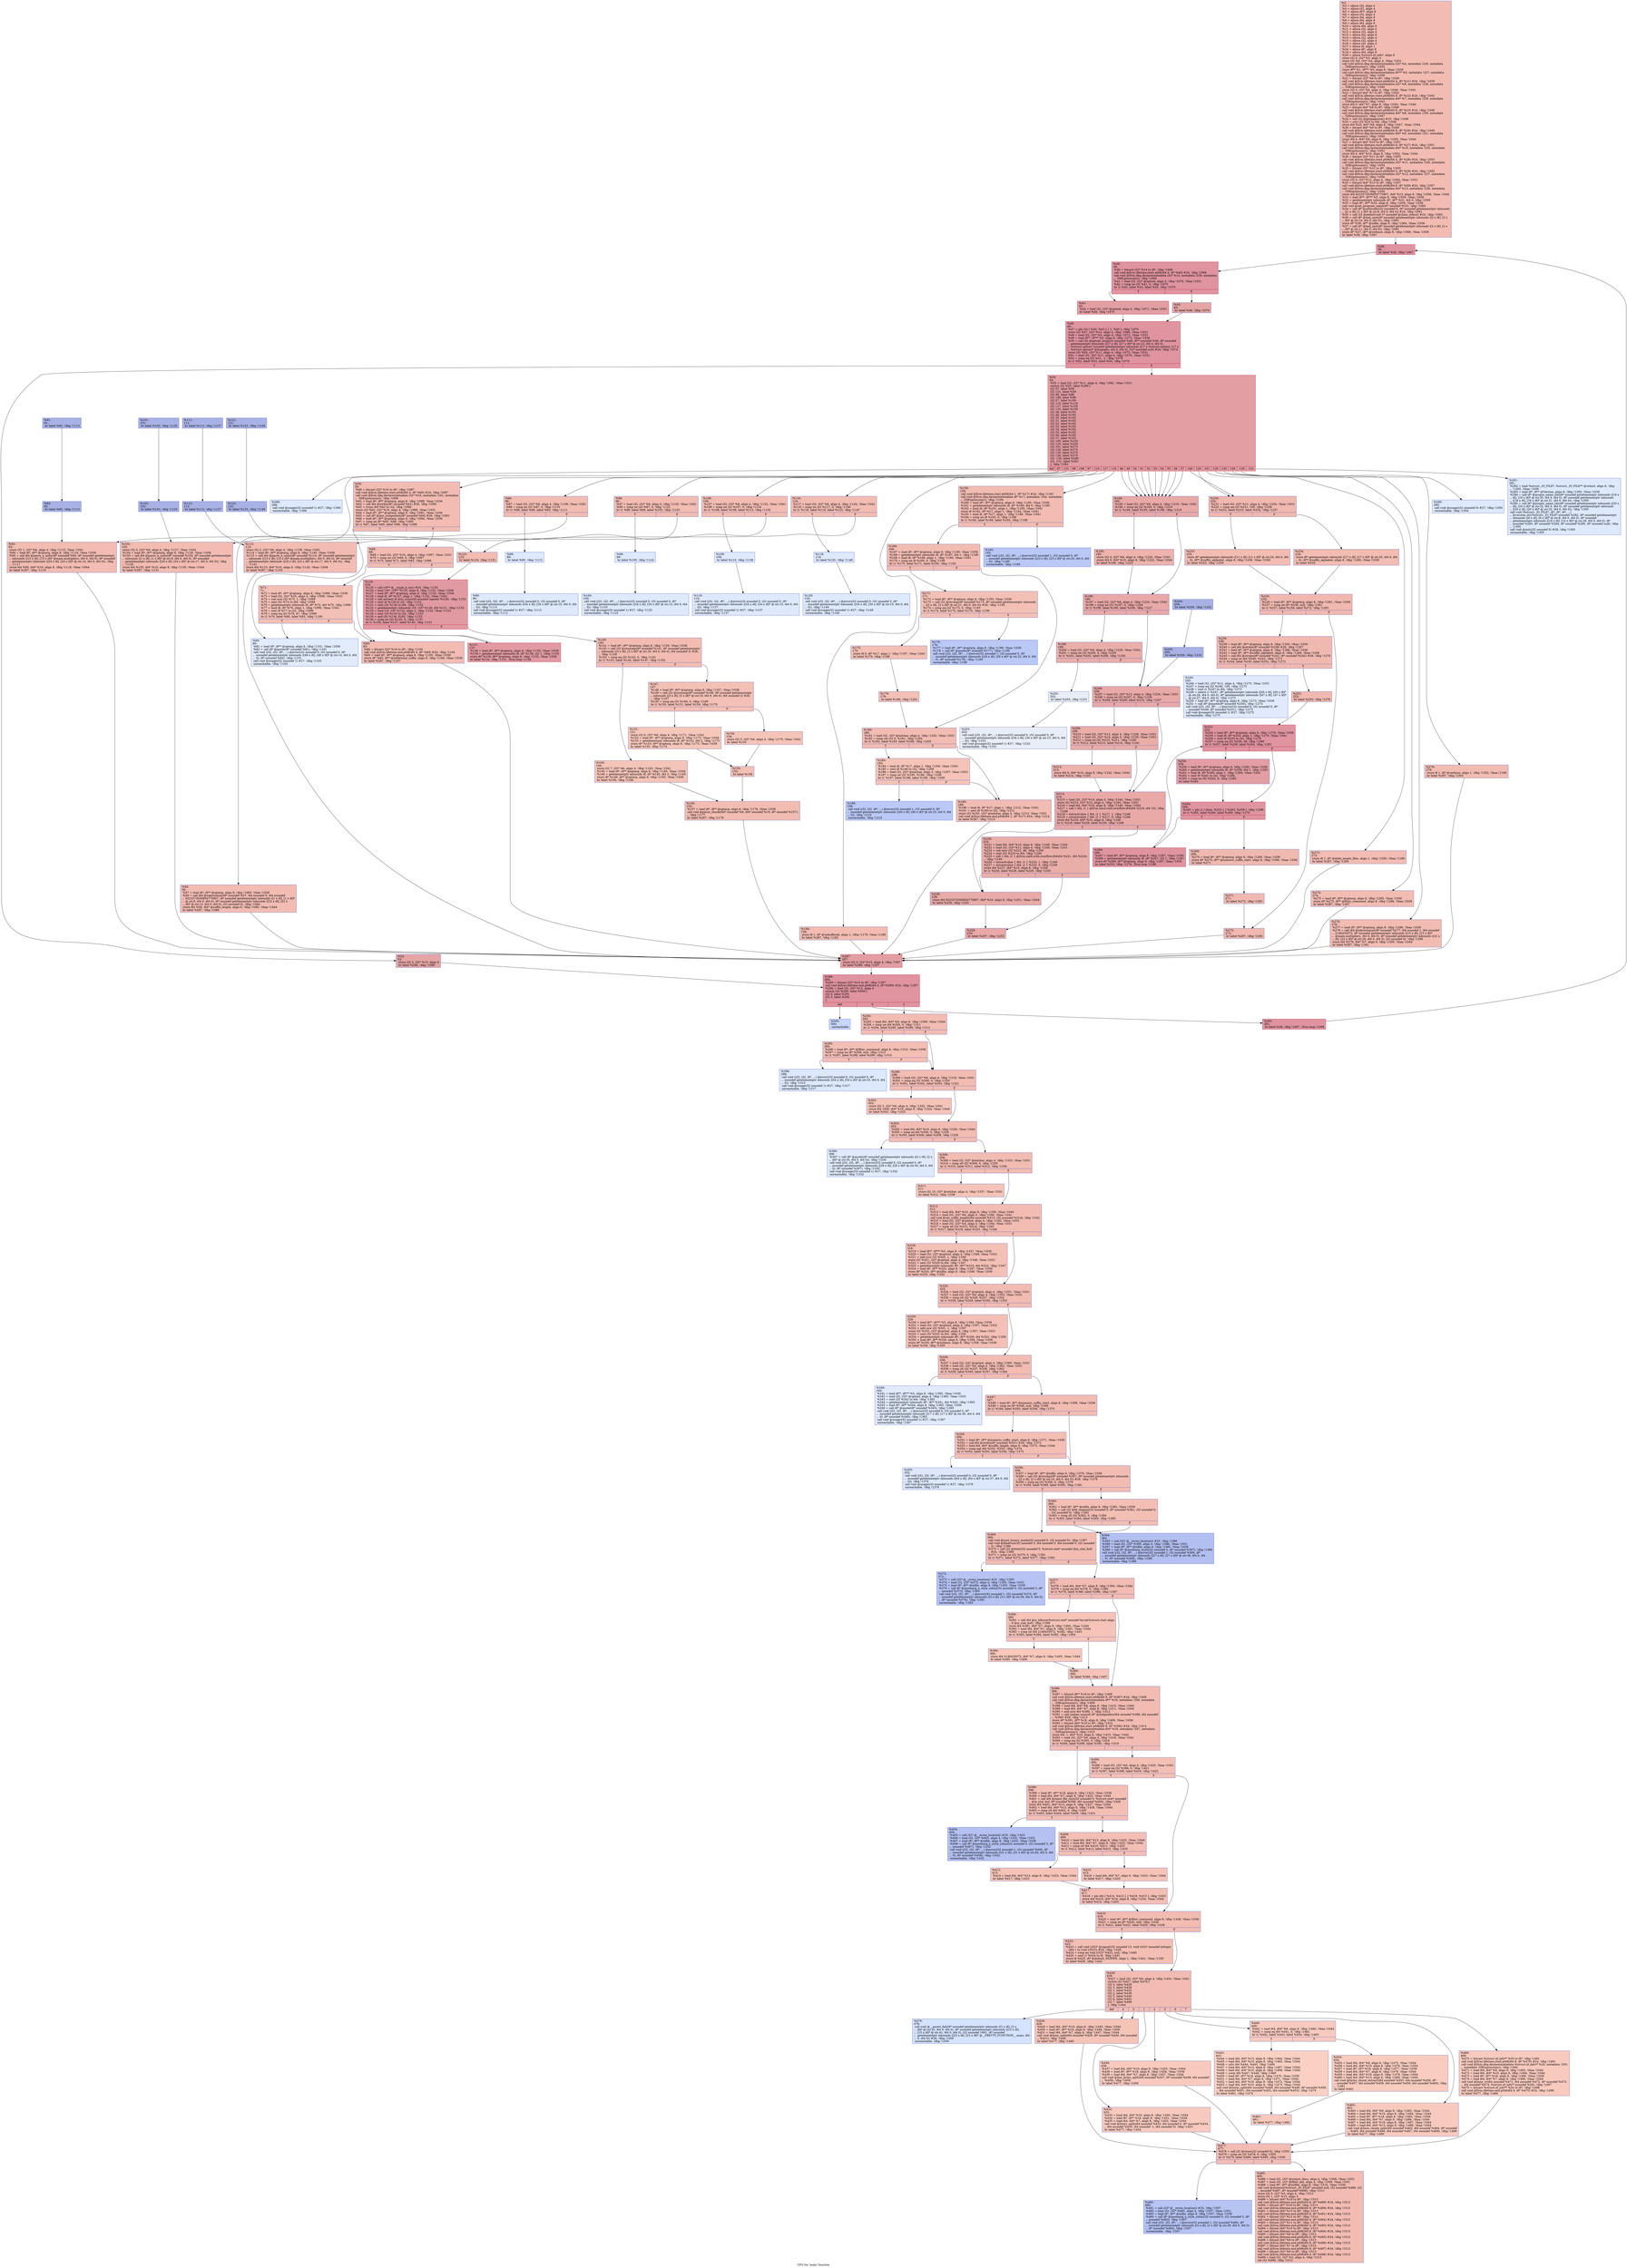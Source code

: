 digraph "CFG for 'main' function" {
	label="CFG for 'main' function";

	Node0xb35700 [shape=record,color="#3d50c3ff", style=filled, fillcolor="#e1675170",label="{%2:\l  %3 = alloca i32, align 4\l  %4 = alloca i32, align 4\l  %5 = alloca i8**, align 8\l  %6 = alloca i32, align 4\l  %7 = alloca i64, align 8\l  %8 = alloca i64, align 8\l  %9 = alloca i64, align 8\l  %10 = alloca i64, align 8\l  %11 = alloca i32, align 4\l  %12 = alloca i32, align 4\l  %13 = alloca i64, align 8\l  %14 = alloca i32, align 4\l  %15 = alloca i32, align 4\l  %16 = alloca i32, align 4\l  %17 = alloca i8, align 1\l  %18 = alloca i8*, align 8\l  %19 = alloca i64, align 8\l  %20 = alloca %struct.of_info*, align 8\l  store i32 0, i32* %3, align 4\l  store i32 %0, i32* %4, align 4, !tbaa !1031\l  call void @llvm.dbg.declare(metadata i32* %4, metadata !226, metadata\l... !DIExpression()), !dbg !1035\l  store i8** %1, i8*** %5, align 8, !tbaa !1036\l  call void @llvm.dbg.declare(metadata i8*** %5, metadata !227, metadata\l... !DIExpression()), !dbg !1038\l  %21 = bitcast i32* %6 to i8*, !dbg !1039\l  call void @llvm.lifetime.start.p0i8(i64 4, i8* %21) #24, !dbg !1039\l  call void @llvm.dbg.declare(metadata i32* %6, metadata !228, metadata\l... !DIExpression()), !dbg !1040\l  store i32 0, i32* %6, align 4, !dbg !1040, !tbaa !1041\l  %22 = bitcast i64* %7 to i8*, !dbg !1042\l  call void @llvm.lifetime.start.p0i8(i64 8, i8* %22) #24, !dbg !1042\l  call void @llvm.dbg.declare(metadata i64* %7, metadata !229, metadata\l... !DIExpression()), !dbg !1043\l  store i64 0, i64* %7, align 8, !dbg !1043, !tbaa !1044\l  %23 = bitcast i64* %8 to i8*, !dbg !1046\l  call void @llvm.lifetime.start.p0i8(i64 8, i8* %23) #24, !dbg !1046\l  call void @llvm.dbg.declare(metadata i64* %8, metadata !230, metadata\l... !DIExpression()), !dbg !1047\l  %24 = call i32 @getpagesize() #25, !dbg !1048\l  %25 = sext i32 %24 to i64, !dbg !1048\l  store i64 %25, i64* %8, align 8, !dbg !1047, !tbaa !1044\l  %26 = bitcast i64* %9 to i8*, !dbg !1049\l  call void @llvm.lifetime.start.p0i8(i64 8, i8* %26) #24, !dbg !1049\l  call void @llvm.dbg.declare(metadata i64* %9, metadata !231, metadata\l... !DIExpression()), !dbg !1050\l  store i64 0, i64* %9, align 8, !dbg !1050, !tbaa !1044\l  %27 = bitcast i64* %10 to i8*, !dbg !1051\l  call void @llvm.lifetime.start.p0i8(i64 8, i8* %27) #24, !dbg !1051\l  call void @llvm.dbg.declare(metadata i64* %10, metadata !235, metadata\l... !DIExpression()), !dbg !1052\l  store i64 0, i64* %10, align 8, !dbg !1052, !tbaa !1044\l  %28 = bitcast i32* %11 to i8*, !dbg !1053\l  call void @llvm.lifetime.start.p0i8(i64 4, i8* %28) #24, !dbg !1053\l  call void @llvm.dbg.declare(metadata i32* %11, metadata !236, metadata\l... !DIExpression()), !dbg !1054\l  %29 = bitcast i32* %12 to i8*, !dbg !1055\l  call void @llvm.lifetime.start.p0i8(i64 4, i8* %29) #24, !dbg !1055\l  call void @llvm.dbg.declare(metadata i32* %12, metadata !237, metadata\l... !DIExpression()), !dbg !1056\l  store i32 0, i32* %12, align 4, !dbg !1056, !tbaa !1031\l  %30 = bitcast i64* %13 to i8*, !dbg !1057\l  call void @llvm.lifetime.start.p0i8(i64 8, i8* %30) #24, !dbg !1057\l  call void @llvm.dbg.declare(metadata i64* %13, metadata !238, metadata\l... !DIExpression()), !dbg !1058\l  store i64 9223372036854775807, i64* %13, align 8, !dbg !1058, !tbaa !1044\l  %31 = load i8**, i8*** %5, align 8, !dbg !1059, !tbaa !1036\l  %32 = getelementptr inbounds i8*, i8** %31, i64 0, !dbg !1059\l  %33 = load i8*, i8** %32, align 8, !dbg !1059, !tbaa !1036\l  call void @set_program_name(i8* noundef %33), !dbg !1060\l  %34 = call i8* @setlocale(i32 noundef 6, i8* noundef getelementptr inbounds\l... ([1 x i8], [1 x i8]* @.str.9, i64 0, i64 0)) #24, !dbg !1061\l  %35 = call i32 @atexit(void ()* noundef @close_stdout) #24, !dbg !1062\l  %36 = call i8* @bad_cast(i8* noundef getelementptr inbounds ([2 x i8], [2 x\l... i8]* @.str.10, i64 0, i64 0)), !dbg !1063\l  store i8* %36, i8** @infile, align 8, !dbg !1064, !tbaa !1036\l  %37 = call i8* @bad_cast(i8* noundef getelementptr inbounds ([2 x i8], [2 x\l... i8]* @.str.11, i64 0, i64 0)), !dbg !1065\l  store i8* %37, i8** @outbase, align 8, !dbg !1066, !tbaa !1036\l  br label %38, !dbg !1067\l}"];
	Node0xb35700 -> Node0xb35c10;
	Node0xb35c10 [shape=record,color="#b70d28ff", style=filled, fillcolor="#b70d2870",label="{%38:\l38:                                               \l  br label %39, !dbg !1067\l}"];
	Node0xb35c10 -> Node0xb35c60;
	Node0xb35c60 [shape=record,color="#b70d28ff", style=filled, fillcolor="#b70d2870",label="{%39:\l39:                                               \l  %40 = bitcast i32* %14 to i8*, !dbg !1068\l  call void @llvm.lifetime.start.p0i8(i64 4, i8* %40) #24, !dbg !1068\l  call void @llvm.dbg.declare(metadata i32* %14, metadata !239, metadata\l... !DIExpression()), !dbg !1069\l  %41 = load i32, i32* @optind, align 4, !dbg !1070, !tbaa !1031\l  %42 = icmp ne i32 %41, 0, !dbg !1070\l  br i1 %42, label %43, label %45, !dbg !1070\l|{<s0>T|<s1>F}}"];
	Node0xb35c60:s0 -> Node0xb35cb0;
	Node0xb35c60:s1 -> Node0xb35d00;
	Node0xb35cb0 [shape=record,color="#b70d28ff", style=filled, fillcolor="#be242e70",label="{%43:\l43:                                               \l  %44 = load i32, i32* @optind, align 4, !dbg !1071, !tbaa !1031\l  br label %46, !dbg !1070\l}"];
	Node0xb35cb0 -> Node0xb35d50;
	Node0xb35d00 [shape=record,color="#3d50c3ff", style=filled, fillcolor="#c5333470",label="{%45:\l45:                                               \l  br label %46, !dbg !1070\l}"];
	Node0xb35d00 -> Node0xb35d50;
	Node0xb35d50 [shape=record,color="#b70d28ff", style=filled, fillcolor="#b70d2870",label="{%46:\l46:                                               \l  %47 = phi i32 [ %44, %43 ], [ 1, %45 ], !dbg !1070\l  store i32 %47, i32* %14, align 4, !dbg !1069, !tbaa !1031\l  %48 = load i32, i32* %4, align 4, !dbg !1072, !tbaa !1031\l  %49 = load i8**, i8*** %5, align 8, !dbg !1073, !tbaa !1036\l  %50 = call i32 @getopt_long(i32 noundef %48, i8** noundef %49, i8* noundef\l... getelementptr inbounds ([27 x i8], [27 x i8]* @.str.12, i64 0, i64 0),\l... %struct.option* noundef getelementptr inbounds ([17 x %struct.option], [17 x\l... %struct.option]* @longopts, i64 0, i64 0), i32* noundef null) #24, !dbg !1074\l  store i32 %50, i32* %11, align 4, !dbg !1075, !tbaa !1031\l  %51 = load i32, i32* %11, align 4, !dbg !1076, !tbaa !1031\l  %52 = icmp eq i32 %51, -1, !dbg !1078\l  br i1 %52, label %53, label %54, !dbg !1079\l|{<s0>T|<s1>F}}"];
	Node0xb35d50:s0 -> Node0xb35da0;
	Node0xb35d50:s1 -> Node0xb35df0;
	Node0xb35da0 [shape=record,color="#3d50c3ff", style=filled, fillcolor="#c5333470",label="{%53:\l53:                                               \l  store i32 3, i32* %15, align 4\l  br label %288, !dbg !1080\l}"];
	Node0xb35da0 -> Node0xb379c0;
	Node0xb35df0 [shape=record,color="#b70d28ff", style=filled, fillcolor="#be242e70",label="{%54:\l54:                                               \l  %55 = load i32, i32* %11, align 4, !dbg !1081, !tbaa !1031\l  switch i32 %55, label %286 [\l    i32 97, label %56\l    i32 131, label %59\l    i32 98, label %86\l    i32 108, label %96\l    i32 67, label %106\l    i32 110, label %116\l    i32 117, label %158\l    i32 116, label %159\l    i32 48, label %192\l    i32 49, label %192\l    i32 50, label %192\l    i32 51, label %192\l    i32 52, label %192\l    i32 53, label %192\l    i32 54, label %192\l    i32 55, label %192\l    i32 56, label %192\l    i32 57, label %192\l    i32 100, label %230\l    i32 120, label %230\l    i32 101, label %273\l    i32 129, label %274\l    i32 130, label %276\l    i32 128, label %279\l    i32 -130, label %280\l    i32 -131, label %281\l  ], !dbg !1082\l|{<s0>def|<s1>97|<s2>131|<s3>98|<s4>108|<s5>67|<s6>110|<s7>117|<s8>116|<s9>48|<s10>49|<s11>50|<s12>51|<s13>52|<s14>53|<s15>54|<s16>55|<s17>56|<s18>57|<s19>100|<s20>120|<s21>101|<s22>129|<s23>130|<s24>128|<s25>-130|<s26>-131}}"];
	Node0xb35df0:s0 -> Node0xb37920;
	Node0xb35df0:s1 -> Node0xb35e40;
	Node0xb35df0:s2 -> Node0xb35e90;
	Node0xb35df0:s3 -> Node0xb36020;
	Node0xb35df0:s4 -> Node0xb36200;
	Node0xb35df0:s5 -> Node0xb363e0;
	Node0xb35df0:s6 -> Node0xb365c0;
	Node0xb35df0:s7 -> Node0xb36a70;
	Node0xb35df0:s8 -> Node0xb36ac0;
	Node0xb35df0:s9 -> Node0xb36e30;
	Node0xb35df0:s10 -> Node0xb36e30;
	Node0xb35df0:s11 -> Node0xb36e30;
	Node0xb35df0:s12 -> Node0xb36e30;
	Node0xb35df0:s13 -> Node0xb36e30;
	Node0xb35df0:s14 -> Node0xb36e30;
	Node0xb35df0:s15 -> Node0xb36e30;
	Node0xb35df0:s16 -> Node0xb36e30;
	Node0xb35df0:s17 -> Node0xb36e30;
	Node0xb35df0:s18 -> Node0xb36e30;
	Node0xb35df0:s19 -> Node0xb372e0;
	Node0xb35df0:s20 -> Node0xb372e0;
	Node0xb35df0:s21 -> Node0xb37740;
	Node0xb35df0:s22 -> Node0xb37790;
	Node0xb35df0:s23 -> Node0xb377e0;
	Node0xb35df0:s24 -> Node0xb37830;
	Node0xb35df0:s25 -> Node0xb37880;
	Node0xb35df0:s26 -> Node0xb378d0;
	Node0xb35e40 [shape=record,color="#3d50c3ff", style=filled, fillcolor="#e1675170",label="{%56:\l56:                                               \l  %57 = load i8*, i8** @optarg, align 8, !dbg !1083, !tbaa !1036\l  %58 = call i64 @xdectoimax(i8* noundef %57, i64 noundef 0, i64 noundef\l... 9223372036854775807, i8* noundef getelementptr inbounds ([1 x i8], [1 x i8]*\l... @.str.9, i64 0, i64 0), i8* noundef getelementptr inbounds ([22 x i8], [22 x\l... i8]* @.str.13, i64 0, i64 0), i32 noundef 0), !dbg !1084\l  store i64 %58, i64* @suffix_length, align 8, !dbg !1085, !tbaa !1044\l  br label %287, !dbg !1086\l}"];
	Node0xb35e40 -> Node0xb37970;
	Node0xb35e90 [shape=record,color="#3d50c3ff", style=filled, fillcolor="#e1675170",label="{%59:\l59:                                               \l  %60 = bitcast i32* %16 to i8*, !dbg !1087\l  call void @llvm.lifetime.start.p0i8(i64 4, i8* %60) #24, !dbg !1087\l  call void @llvm.dbg.declare(metadata i32* %16, metadata !241, metadata\l... !DIExpression()), !dbg !1088\l  %61 = load i8*, i8** @optarg, align 8, !dbg !1089, !tbaa !1036\l  %62 = call i64 @strlen(i8* noundef %61) #26, !dbg !1090\l  %63 = trunc i64 %62 to i32, !dbg !1090\l  store i32 %63, i32* %16, align 4, !dbg !1088, !tbaa !1031\l  %64 = load i8*, i8** @optarg, align 8, !dbg !1091, !tbaa !1036\l  %65 = call i8* @last_component(i8* noundef %64) #26, !dbg !1093\l  %66 = load i8*, i8** @optarg, align 8, !dbg !1094, !tbaa !1036\l  %67 = icmp ne i8* %65, %66, !dbg !1095\l  br i1 %67, label %80, label %68, !dbg !1096\l|{<s0>T|<s1>F}}"];
	Node0xb35e90:s0 -> Node0xb35f80;
	Node0xb35e90:s1 -> Node0xb35ee0;
	Node0xb35ee0 [shape=record,color="#3d50c3ff", style=filled, fillcolor="#e1675170",label="{%68:\l68:                                               \l  %69 = load i32, i32* %16, align 4, !dbg !1097, !tbaa !1031\l  %70 = icmp ne i32 %69, 0, !dbg !1097\l  br i1 %70, label %71, label %83, !dbg !1098\l|{<s0>T|<s1>F}}"];
	Node0xb35ee0:s0 -> Node0xb35f30;
	Node0xb35ee0:s1 -> Node0xb35fd0;
	Node0xb35f30 [shape=record,color="#3d50c3ff", style=filled, fillcolor="#e5705870",label="{%71:\l71:                                               \l  %72 = load i8*, i8** @optarg, align 8, !dbg !1099, !tbaa !1036\l  %73 = load i32, i32* %16, align 4, !dbg !1099, !tbaa !1031\l  %74 = sub nsw i32 %73, 1, !dbg !1099\l  %75 = sext i32 %74 to i64, !dbg !1099\l  %76 = getelementptr inbounds i8, i8* %72, i64 %75, !dbg !1099\l  %77 = load i8, i8* %76, align 1, !dbg !1099, !tbaa !1041\l  %78 = sext i8 %77 to i32, !dbg !1099\l  %79 = icmp eq i32 %78, 47, !dbg !1099\l  br i1 %79, label %80, label %83, !dbg !1100\l|{<s0>T|<s1>F}}"];
	Node0xb35f30:s0 -> Node0xb35f80;
	Node0xb35f30:s1 -> Node0xb35fd0;
	Node0xb35f80 [shape=record,color="#3d50c3ff", style=filled, fillcolor="#bbd1f870",label="{%80:\l80:                                               \l  %81 = load i8*, i8** @optarg, align 8, !dbg !1101, !tbaa !1036\l  %82 = call i8* @quote(i8* noundef %81), !dbg !1101\l  call void (i32, i32, i8*, ...) @error(i32 noundef 0, i32 noundef 0, i8*\l... noundef getelementptr inbounds ([48 x i8], [48 x i8]* @.str.14, i64 0, i64\l... 0), i8* noundef %82), !dbg !1101\l  call void @usage(i32 noundef 1) #27, !dbg !1103\l  unreachable, !dbg !1103\l}"];
	Node0xb35fd0 [shape=record,color="#3d50c3ff", style=filled, fillcolor="#e1675170",label="{%83:\l83:                                               \l  %84 = bitcast i32* %16 to i8*, !dbg !1104\l  call void @llvm.lifetime.end.p0i8(i64 4, i8* %84) #24, !dbg !1104\l  %85 = load i8*, i8** @optarg, align 8, !dbg !1105, !tbaa !1036\l  store i8* %85, i8** @additional_suffix, align 8, !dbg !1106, !tbaa !1036\l  br label %287, !dbg !1107\l}"];
	Node0xb35fd0 -> Node0xb37970;
	Node0xb36020 [shape=record,color="#3d50c3ff", style=filled, fillcolor="#e1675170",label="{%86:\l86:                                               \l  %87 = load i32, i32* %6, align 4, !dbg !1108, !tbaa !1041\l  %88 = icmp ne i32 %87, 0, !dbg !1110\l  br i1 %88, label %89, label %93, !dbg !1111\l|{<s0>T|<s1>F}}"];
	Node0xb36020:s0 -> Node0xb36070;
	Node0xb36020:s1 -> Node0xb361b0;
	Node0xb36070 [shape=record,color="#3d50c3ff", style=filled, fillcolor="#b5cdfa70",label="{%89:\l89:                                               \l  br label %90, !dbg !1112\l}"];
	Node0xb36070 -> Node0xb360c0;
	Node0xb360c0 [shape=record,color="#3d50c3ff", style=filled, fillcolor="#b5cdfa70",label="{%90:\l90:                                               \l  call void (i32, i32, i8*, ...) @error(i32 noundef 0, i32 noundef 0, i8*\l... noundef getelementptr inbounds ([34 x i8], [34 x i8]* @.str.15, i64 0, i64\l... 0)), !dbg !1113\l  call void @usage(i32 noundef 1) #27, !dbg !1113\l  unreachable, !dbg !1113\l}"];
	Node0xb36110 [shape=record,color="#3d50c3ff", style=filled, fillcolor="#3d50c370",label="{%91:\l91:                                               \l  br label %92, !dbg !1113\l}"];
	Node0xb36110 -> Node0xb36160;
	Node0xb36160 [shape=record,color="#3d50c3ff", style=filled, fillcolor="#3d50c370",label="{%92:\l92:                                               \l  br label %93, !dbg !1113\l}"];
	Node0xb36160 -> Node0xb361b0;
	Node0xb361b0 [shape=record,color="#3d50c3ff", style=filled, fillcolor="#e1675170",label="{%93:\l93:                                               \l  store i32 1, i32* %6, align 4, !dbg !1115, !tbaa !1041\l  %94 = load i8*, i8** @optarg, align 8, !dbg !1116, !tbaa !1036\l  %95 = call i64 @parse_n_units(i8* noundef %94, i8* noundef getelementptr\l... inbounds ([15 x i8], [15 x i8]* @main.multipliers, i64 0, i64 0), i8* noundef\l... getelementptr inbounds ([24 x i8], [24 x i8]* @.str.16, i64 0, i64 0)), !dbg\l... !1117\l  store i64 %95, i64* %10, align 8, !dbg !1118, !tbaa !1044\l  br label %287, !dbg !1119\l}"];
	Node0xb361b0 -> Node0xb37970;
	Node0xb36200 [shape=record,color="#3d50c3ff", style=filled, fillcolor="#e1675170",label="{%96:\l96:                                               \l  %97 = load i32, i32* %6, align 4, !dbg !1120, !tbaa !1041\l  %98 = icmp ne i32 %97, 0, !dbg !1122\l  br i1 %98, label %99, label %103, !dbg !1123\l|{<s0>T|<s1>F}}"];
	Node0xb36200:s0 -> Node0xb36250;
	Node0xb36200:s1 -> Node0xb36390;
	Node0xb36250 [shape=record,color="#3d50c3ff", style=filled, fillcolor="#b5cdfa70",label="{%99:\l99:                                               \l  br label %100, !dbg !1124\l}"];
	Node0xb36250 -> Node0xb362a0;
	Node0xb362a0 [shape=record,color="#3d50c3ff", style=filled, fillcolor="#b5cdfa70",label="{%100:\l100:                                              \l  call void (i32, i32, i8*, ...) @error(i32 noundef 0, i32 noundef 0, i8*\l... noundef getelementptr inbounds ([34 x i8], [34 x i8]* @.str.15, i64 0, i64\l... 0)), !dbg !1125\l  call void @usage(i32 noundef 1) #27, !dbg !1125\l  unreachable, !dbg !1125\l}"];
	Node0xb362f0 [shape=record,color="#3d50c3ff", style=filled, fillcolor="#3d50c370",label="{%101:\l101:                                              \l  br label %102, !dbg !1125\l}"];
	Node0xb362f0 -> Node0xb36340;
	Node0xb36340 [shape=record,color="#3d50c3ff", style=filled, fillcolor="#3d50c370",label="{%102:\l102:                                              \l  br label %103, !dbg !1125\l}"];
	Node0xb36340 -> Node0xb36390;
	Node0xb36390 [shape=record,color="#3d50c3ff", style=filled, fillcolor="#e1675170",label="{%103:\l103:                                              \l  store i32 3, i32* %6, align 4, !dbg !1127, !tbaa !1041\l  %104 = load i8*, i8** @optarg, align 8, !dbg !1128, !tbaa !1036\l  %105 = call i64 @parse_n_units(i8* noundef %104, i8* noundef getelementptr\l... inbounds ([1 x i8], [1 x i8]* @.str.9, i64 0, i64 0), i8* noundef\l... getelementptr inbounds ([24 x i8], [24 x i8]* @.str.17, i64 0, i64 0)), !dbg\l... !1129\l  store i64 %105, i64* %10, align 8, !dbg !1130, !tbaa !1044\l  br label %287, !dbg !1131\l}"];
	Node0xb36390 -> Node0xb37970;
	Node0xb363e0 [shape=record,color="#3d50c3ff", style=filled, fillcolor="#e1675170",label="{%106:\l106:                                              \l  %107 = load i32, i32* %6, align 4, !dbg !1132, !tbaa !1041\l  %108 = icmp ne i32 %107, 0, !dbg !1134\l  br i1 %108, label %109, label %113, !dbg !1135\l|{<s0>T|<s1>F}}"];
	Node0xb363e0:s0 -> Node0xb36430;
	Node0xb363e0:s1 -> Node0xb36570;
	Node0xb36430 [shape=record,color="#3d50c3ff", style=filled, fillcolor="#b5cdfa70",label="{%109:\l109:                                              \l  br label %110, !dbg !1136\l}"];
	Node0xb36430 -> Node0xb36480;
	Node0xb36480 [shape=record,color="#3d50c3ff", style=filled, fillcolor="#b5cdfa70",label="{%110:\l110:                                              \l  call void (i32, i32, i8*, ...) @error(i32 noundef 0, i32 noundef 0, i8*\l... noundef getelementptr inbounds ([34 x i8], [34 x i8]* @.str.15, i64 0, i64\l... 0)), !dbg !1137\l  call void @usage(i32 noundef 1) #27, !dbg !1137\l  unreachable, !dbg !1137\l}"];
	Node0xb364d0 [shape=record,color="#3d50c3ff", style=filled, fillcolor="#3d50c370",label="{%111:\l111:                                              \l  br label %112, !dbg !1137\l}"];
	Node0xb364d0 -> Node0xb36520;
	Node0xb36520 [shape=record,color="#3d50c3ff", style=filled, fillcolor="#3d50c370",label="{%112:\l112:                                              \l  br label %113, !dbg !1137\l}"];
	Node0xb36520 -> Node0xb36570;
	Node0xb36570 [shape=record,color="#3d50c3ff", style=filled, fillcolor="#e1675170",label="{%113:\l113:                                              \l  store i32 2, i32* %6, align 4, !dbg !1139, !tbaa !1041\l  %114 = load i8*, i8** @optarg, align 8, !dbg !1140, !tbaa !1036\l  %115 = call i64 @parse_n_units(i8* noundef %114, i8* noundef getelementptr\l... inbounds ([15 x i8], [15 x i8]* @main.multipliers, i64 0, i64 0), i8* noundef\l... getelementptr inbounds ([24 x i8], [24 x i8]* @.str.17, i64 0, i64 0)), !dbg\l... !1141\l  store i64 %115, i64* %10, align 8, !dbg !1142, !tbaa !1044\l  br label %287, !dbg !1143\l}"];
	Node0xb36570 -> Node0xb37970;
	Node0xb365c0 [shape=record,color="#3d50c3ff", style=filled, fillcolor="#e1675170",label="{%116:\l116:                                              \l  %117 = load i32, i32* %6, align 4, !dbg !1144, !tbaa !1041\l  %118 = icmp ne i32 %117, 0, !dbg !1146\l  br i1 %118, label %119, label %123, !dbg !1147\l|{<s0>T|<s1>F}}"];
	Node0xb365c0:s0 -> Node0xb36610;
	Node0xb365c0:s1 -> Node0xb36750;
	Node0xb36610 [shape=record,color="#3d50c3ff", style=filled, fillcolor="#b5cdfa70",label="{%119:\l119:                                              \l  br label %120, !dbg !1148\l}"];
	Node0xb36610 -> Node0xb36660;
	Node0xb36660 [shape=record,color="#3d50c3ff", style=filled, fillcolor="#b5cdfa70",label="{%120:\l120:                                              \l  call void (i32, i32, i8*, ...) @error(i32 noundef 0, i32 noundef 0, i8*\l... noundef getelementptr inbounds ([34 x i8], [34 x i8]* @.str.15, i64 0, i64\l... 0)), !dbg !1149\l  call void @usage(i32 noundef 1) #27, !dbg !1149\l  unreachable, !dbg !1149\l}"];
	Node0xb366b0 [shape=record,color="#3d50c3ff", style=filled, fillcolor="#3d50c370",label="{%121:\l121:                                              \l  br label %122, !dbg !1149\l}"];
	Node0xb366b0 -> Node0xb36700;
	Node0xb36700 [shape=record,color="#3d50c3ff", style=filled, fillcolor="#3d50c370",label="{%122:\l122:                                              \l  br label %123, !dbg !1149\l}"];
	Node0xb36700 -> Node0xb36750;
	Node0xb36750 [shape=record,color="#3d50c3ff", style=filled, fillcolor="#e1675170",label="{%123:\l123:                                              \l  br label %124, !dbg !1151\l}"];
	Node0xb36750 -> Node0xb367a0;
	Node0xb367a0 [shape=record,color="#b70d28ff", style=filled, fillcolor="#bb1b2c70",label="{%124:\l124:                                              \l  %125 = call i16** @__ctype_b_loc() #25, !dbg !1152\l  %126 = load i16*, i16** %125, align 8, !dbg !1152, !tbaa !1036\l  %127 = load i8*, i8** @optarg, align 8, !dbg !1152, !tbaa !1036\l  %128 = load i8, i8* %127, align 1, !dbg !1152, !tbaa !1041\l  %129 = call zeroext i8 @to_uchar(i8 noundef signext %128), !dbg !1152\l  %130 = zext i8 %129 to i32, !dbg !1152\l  %131 = sext i32 %130 to i64, !dbg !1152\l  %132 = getelementptr inbounds i16, i16* %126, i64 %131, !dbg !1152\l  %133 = load i16, i16* %132, align 2, !dbg !1152, !tbaa !1153\l  %134 = zext i16 %133 to i32, !dbg !1152\l  %135 = and i32 %134, 8192, !dbg !1152\l  %136 = icmp ne i32 %135, 0, !dbg !1151\l  br i1 %136, label %137, label %140, !dbg !1151\l|{<s0>T|<s1>F}}"];
	Node0xb367a0:s0 -> Node0xb367f0;
	Node0xb367a0:s1 -> Node0xb36840;
	Node0xb367f0 [shape=record,color="#b70d28ff", style=filled, fillcolor="#bb1b2c70",label="{%137:\l137:                                              \l  %138 = load i8*, i8** @optarg, align 8, !dbg !1155, !tbaa !1036\l  %139 = getelementptr inbounds i8, i8* %138, i32 1, !dbg !1155\l  store i8* %139, i8** @optarg, align 8, !dbg !1155, !tbaa !1036\l  br label %124, !dbg !1151, !llvm.loop !1156\l}"];
	Node0xb367f0 -> Node0xb367a0;
	Node0xb36840 [shape=record,color="#3d50c3ff", style=filled, fillcolor="#e1675170",label="{%140:\l140:                                              \l  %141 = load i8*, i8** @optarg, align 8, !dbg !1159, !tbaa !1036\l  %142 = call i32 @strncmp(i8* noundef %141, i8* noundef getelementptr\l... inbounds ([3 x i8], [3 x i8]* @.str.18, i64 0, i64 0), i64 noundef 2) #26,\l... !dbg !1159\l  %143 = icmp eq i32 %142, 0, !dbg !1161\l  br i1 %143, label %144, label %147, !dbg !1162\l|{<s0>T|<s1>F}}"];
	Node0xb36840:s0 -> Node0xb36890;
	Node0xb36840:s1 -> Node0xb368e0;
	Node0xb36890 [shape=record,color="#3d50c3ff", style=filled, fillcolor="#e97a5f70",label="{%144:\l144:                                              \l  store i32 7, i32* %6, align 4, !dbg !1163, !tbaa !1041\l  %145 = load i8*, i8** @optarg, align 8, !dbg !1165, !tbaa !1036\l  %146 = getelementptr inbounds i8, i8* %145, i64 2, !dbg !1165\l  store i8* %146, i8** @optarg, align 8, !dbg !1165, !tbaa !1036\l  br label %156, !dbg !1166\l}"];
	Node0xb36890 -> Node0xb36a20;
	Node0xb368e0 [shape=record,color="#3d50c3ff", style=filled, fillcolor="#e5705870",label="{%147:\l147:                                              \l  %148 = load i8*, i8** @optarg, align 8, !dbg !1167, !tbaa !1036\l  %149 = call i32 @strncmp(i8* noundef %148, i8* noundef getelementptr\l... inbounds ([3 x i8], [3 x i8]* @.str.19, i64 0, i64 0), i64 noundef 2) #26,\l... !dbg !1167\l  %150 = icmp eq i32 %149, 0, !dbg !1169\l  br i1 %150, label %151, label %154, !dbg !1170\l|{<s0>T|<s1>F}}"];
	Node0xb368e0:s0 -> Node0xb36930;
	Node0xb368e0:s1 -> Node0xb36980;
	Node0xb36930 [shape=record,color="#3d50c3ff", style=filled, fillcolor="#ec7f6370",label="{%151:\l151:                                              \l  store i32 6, i32* %6, align 4, !dbg !1171, !tbaa !1041\l  %152 = load i8*, i8** @optarg, align 8, !dbg !1173, !tbaa !1036\l  %153 = getelementptr inbounds i8, i8* %152, i64 2, !dbg !1173\l  store i8* %153, i8** @optarg, align 8, !dbg !1173, !tbaa !1036\l  br label %155, !dbg !1174\l}"];
	Node0xb36930 -> Node0xb369d0;
	Node0xb36980 [shape=record,color="#3d50c3ff", style=filled, fillcolor="#e97a5f70",label="{%154:\l154:                                              \l  store i32 5, i32* %6, align 4, !dbg !1175, !tbaa !1041\l  br label %155\l}"];
	Node0xb36980 -> Node0xb369d0;
	Node0xb369d0 [shape=record,color="#3d50c3ff", style=filled, fillcolor="#e5705870",label="{%155:\l155:                                              \l  br label %156\l}"];
	Node0xb369d0 -> Node0xb36a20;
	Node0xb36a20 [shape=record,color="#3d50c3ff", style=filled, fillcolor="#e1675170",label="{%156:\l156:                                              \l  %157 = load i8*, i8** @optarg, align 8, !dbg !1176, !tbaa !1036\l  call void @parse_chunk(i64* noundef %9, i64* noundef %10, i8* noundef %157),\l... !dbg !1177\l  br label %287, !dbg !1178\l}"];
	Node0xb36a20 -> Node0xb37970;
	Node0xb36a70 [shape=record,color="#3d50c3ff", style=filled, fillcolor="#e1675170",label="{%158:\l158:                                              \l  store i8 1, i8* @unbuffered, align 1, !dbg !1179, !tbaa !1180\l  br label %287, !dbg !1182\l}"];
	Node0xb36a70 -> Node0xb37970;
	Node0xb36ac0 [shape=record,color="#3d50c3ff", style=filled, fillcolor="#e1675170",label="{%159:\l159:                                              \l  call void @llvm.lifetime.start.p0i8(i64 1, i8* %17) #24, !dbg !1183\l  call void @llvm.dbg.declare(metadata i8* %17, metadata !244, metadata\l... !DIExpression()), !dbg !1184\l  %160 = load i8*, i8** @optarg, align 8, !dbg !1185, !tbaa !1036\l  %161 = getelementptr inbounds i8, i8* %160, i64 0, !dbg !1185\l  %162 = load i8, i8* %161, align 1, !dbg !1185, !tbaa !1041\l  store i8 %162, i8* %17, align 1, !dbg !1184, !tbaa !1041\l  %163 = load i8, i8* %17, align 1, !dbg !1186, !tbaa !1041\l  %164 = icmp ne i8 %163, 0, !dbg !1186\l  br i1 %164, label %166, label %165, !dbg !1188\l|{<s0>T|<s1>F}}"];
	Node0xb36ac0:s0 -> Node0xb36b60;
	Node0xb36ac0:s1 -> Node0xb36b10;
	Node0xb36b10 [shape=record,color="#3d50c3ff", style=filled, fillcolor="#6282ea70",label="{%165:\l165:                                              \l  call void (i32, i32, i8*, ...) @error(i32 noundef 1, i32 noundef 0, i8*\l... noundef getelementptr inbounds ([23 x i8], [23 x i8]* @.str.20, i64 0, i64\l... 0)), !dbg !1189\l  unreachable, !dbg !1189\l}"];
	Node0xb36b60 [shape=record,color="#3d50c3ff", style=filled, fillcolor="#e1675170",label="{%166:\l166:                                              \l  %167 = load i8*, i8** @optarg, align 8, !dbg !1190, !tbaa !1036\l  %168 = getelementptr inbounds i8, i8* %167, i64 1, !dbg !1190\l  %169 = load i8, i8* %168, align 1, !dbg !1190, !tbaa !1041\l  %170 = icmp ne i8 %169, 0, !dbg !1190\l  br i1 %170, label %171, label %180, !dbg !1192\l|{<s0>T|<s1>F}}"];
	Node0xb36b60:s0 -> Node0xb36bb0;
	Node0xb36b60:s1 -> Node0xb36cf0;
	Node0xb36bb0 [shape=record,color="#3d50c3ff", style=filled, fillcolor="#e5705870",label="{%171:\l171:                                              \l  %172 = load i8*, i8** @optarg, align 8, !dbg !1193, !tbaa !1036\l  %173 = call i32 @strcmp(i8* noundef %172, i8* noundef getelementptr inbounds\l... ([3 x i8], [3 x i8]* @.str.21, i64 0, i64 0)) #26, !dbg !1193\l  %174 = icmp eq i32 %173, 0, !dbg !1193\l  br i1 %174, label %175, label %176, !dbg !1196\l|{<s0>T|<s1>F}}"];
	Node0xb36bb0:s0 -> Node0xb36c00;
	Node0xb36bb0:s1 -> Node0xb36c50;
	Node0xb36c00 [shape=record,color="#3d50c3ff", style=filled, fillcolor="#e5705870",label="{%175:\l175:                                              \l  store i8 0, i8* %17, align 1, !dbg !1197, !tbaa !1041\l  br label %179, !dbg !1198\l}"];
	Node0xb36c00 -> Node0xb36ca0;
	Node0xb36c50 [shape=record,color="#3d50c3ff", style=filled, fillcolor="#6282ea70",label="{%176:\l176:                                              \l  %177 = load i8*, i8** @optarg, align 8, !dbg !1199, !tbaa !1036\l  %178 = call i8* @quote(i8* noundef %177), !dbg !1199\l  call void (i32, i32, i8*, ...) @error(i32 noundef 1, i32 noundef 0, i8*\l... noundef getelementptr inbounds ([29 x i8], [29 x i8]* @.str.22, i64 0, i64\l... 0), i8* noundef %178), !dbg !1199\l  unreachable, !dbg !1199\l}"];
	Node0xb36ca0 [shape=record,color="#3d50c3ff", style=filled, fillcolor="#e5705870",label="{%179:\l179:                                              \l  br label %180, !dbg !1201\l}"];
	Node0xb36ca0 -> Node0xb36cf0;
	Node0xb36cf0 [shape=record,color="#3d50c3ff", style=filled, fillcolor="#e1675170",label="{%180:\l180:                                              \l  %181 = load i32, i32* @eolchar, align 4, !dbg !1202, !tbaa !1031\l  %182 = icmp sle i32 0, %181, !dbg !1204\l  br i1 %182, label %183, label %189, !dbg !1205\l|{<s0>T|<s1>F}}"];
	Node0xb36cf0:s0 -> Node0xb36d40;
	Node0xb36cf0:s1 -> Node0xb36de0;
	Node0xb36d40 [shape=record,color="#3d50c3ff", style=filled, fillcolor="#e8765c70",label="{%183:\l183:                                              \l  %184 = load i8, i8* %17, align 1, !dbg !1206, !tbaa !1041\l  %185 = sext i8 %184 to i32, !dbg !1206\l  %186 = load i32, i32* @eolchar, align 4, !dbg !1207, !tbaa !1031\l  %187 = icmp ne i32 %185, %186, !dbg !1208\l  br i1 %187, label %188, label %189, !dbg !1209\l|{<s0>T|<s1>F}}"];
	Node0xb36d40:s0 -> Node0xb36d90;
	Node0xb36d40:s1 -> Node0xb36de0;
	Node0xb36d90 [shape=record,color="#3d50c3ff", style=filled, fillcolor="#6282ea70",label="{%188:\l188:                                              \l  call void (i32, i32, i8*, ...) @error(i32 noundef 1, i32 noundef 0, i8*\l... noundef getelementptr inbounds ([40 x i8], [40 x i8]* @.str.23, i64 0, i64\l... 0)), !dbg !1210\l  unreachable, !dbg !1210\l}"];
	Node0xb36de0 [shape=record,color="#3d50c3ff", style=filled, fillcolor="#e1675170",label="{%189:\l189:                                              \l  %190 = load i8, i8* %17, align 1, !dbg !1212, !tbaa !1041\l  %191 = sext i8 %190 to i32, !dbg !1212\l  store i32 %191, i32* @eolchar, align 4, !dbg !1213, !tbaa !1031\l  call void @llvm.lifetime.end.p0i8(i64 1, i8* %17) #24, !dbg !1214\l  br label %287, !dbg !1215\l}"];
	Node0xb36de0 -> Node0xb37970;
	Node0xb36e30 [shape=record,color="#3d50c3ff", style=filled, fillcolor="#ca3b3770",label="{%192:\l192:                                              \l  %193 = load i32, i32* %6, align 4, !dbg !1216, !tbaa !1041\l  %194 = icmp eq i32 %193, 0, !dbg !1218\l  br i1 %194, label %195, label %196, !dbg !1219\l|{<s0>T|<s1>F}}"];
	Node0xb36e30:s0 -> Node0xb36e80;
	Node0xb36e30:s1 -> Node0xb36ed0;
	Node0xb36e80 [shape=record,color="#3d50c3ff", style=filled, fillcolor="#d6524470",label="{%195:\l195:                                              \l  store i32 4, i32* %6, align 4, !dbg !1220, !tbaa !1041\l  store i64 0, i64* %10, align 8, !dbg !1222, !tbaa !1044\l  br label %196, !dbg !1223\l}"];
	Node0xb36e80 -> Node0xb36ed0;
	Node0xb36ed0 [shape=record,color="#3d50c3ff", style=filled, fillcolor="#ca3b3770",label="{%196:\l196:                                              \l  %197 = load i32, i32* %6, align 4, !dbg !1224, !tbaa !1041\l  %198 = icmp ne i32 %197, 0, !dbg !1226\l  br i1 %198, label %199, label %206, !dbg !1227\l|{<s0>T|<s1>F}}"];
	Node0xb36ed0:s0 -> Node0xb36f20;
	Node0xb36ed0:s1 -> Node0xb370b0;
	Node0xb36f20 [shape=record,color="#3d50c3ff", style=filled, fillcolor="#d0473d70",label="{%199:\l199:                                              \l  %200 = load i32, i32* %6, align 4, !dbg !1228, !tbaa !1041\l  %201 = icmp ne i32 %200, 4, !dbg !1229\l  br i1 %201, label %202, label %206, !dbg !1230\l|{<s0>T|<s1>F}}"];
	Node0xb36f20:s0 -> Node0xb36f70;
	Node0xb36f20:s1 -> Node0xb370b0;
	Node0xb36f70 [shape=record,color="#3d50c3ff", style=filled, fillcolor="#cbd8ee70",label="{%202:\l202:                                              \l  br label %203, !dbg !1231\l}"];
	Node0xb36f70 -> Node0xb36fc0;
	Node0xb36fc0 [shape=record,color="#3d50c3ff", style=filled, fillcolor="#cbd8ee70",label="{%203:\l203:                                              \l  call void (i32, i32, i8*, ...) @error(i32 noundef 0, i32 noundef 0, i8*\l... noundef getelementptr inbounds ([34 x i8], [34 x i8]* @.str.15, i64 0, i64\l... 0)), !dbg !1232\l  call void @usage(i32 noundef 1) #27, !dbg !1232\l  unreachable, !dbg !1232\l}"];
	Node0xb37010 [shape=record,color="#3d50c3ff", style=filled, fillcolor="#3d50c370",label="{%204:\l204:                                              \l  br label %205, !dbg !1232\l}"];
	Node0xb37010 -> Node0xb37060;
	Node0xb37060 [shape=record,color="#3d50c3ff", style=filled, fillcolor="#3d50c370",label="{%205:\l205:                                              \l  br label %206, !dbg !1232\l}"];
	Node0xb37060 -> Node0xb370b0;
	Node0xb370b0 [shape=record,color="#3d50c3ff", style=filled, fillcolor="#ca3b3770",label="{%206:\l206:                                              \l  %207 = load i32, i32* %12, align 4, !dbg !1234, !tbaa !1031\l  %208 = icmp ne i32 %207, 0, !dbg !1236\l  br i1 %208, label %209, label %214, !dbg !1237\l|{<s0>T|<s1>F}}"];
	Node0xb370b0:s0 -> Node0xb37100;
	Node0xb370b0:s1 -> Node0xb371a0;
	Node0xb37100 [shape=record,color="#3d50c3ff", style=filled, fillcolor="#d0473d70",label="{%209:\l209:                                              \l  %210 = load i32, i32* %12, align 4, !dbg !1238, !tbaa !1031\l  %211 = load i32, i32* %14, align 4, !dbg !1239, !tbaa !1031\l  %212 = icmp ne i32 %210, %211, !dbg !1240\l  br i1 %212, label %213, label %214, !dbg !1241\l|{<s0>T|<s1>F}}"];
	Node0xb37100:s0 -> Node0xb37150;
	Node0xb37100:s1 -> Node0xb371a0;
	Node0xb37150 [shape=record,color="#3d50c3ff", style=filled, fillcolor="#d6524470",label="{%213:\l213:                                              \l  store i64 0, i64* %10, align 8, !dbg !1242, !tbaa !1044\l  br label %214, !dbg !1243\l}"];
	Node0xb37150 -> Node0xb371a0;
	Node0xb371a0 [shape=record,color="#3d50c3ff", style=filled, fillcolor="#ca3b3770",label="{%214:\l214:                                              \l  %215 = load i32, i32* %14, align 4, !dbg !1244, !tbaa !1031\l  store i32 %215, i32* %12, align 4, !dbg !1245, !tbaa !1031\l  %216 = load i64, i64* %10, align 8, !dbg !1246, !tbaa !1044\l  %217 = call \{ i64, i1 \} @llvm.smul.with.overflow.i64(i64 %216, i64 10), !dbg\l... !1246\l  %218 = extractvalue \{ i64, i1 \} %217, 1, !dbg !1246\l  %219 = extractvalue \{ i64, i1 \} %217, 0, !dbg !1246\l  store i64 %219, i64* %10, align 8, !dbg !1246\l  br i1 %218, label %228, label %220, !dbg !1248\l|{<s0>T|<s1>F}}"];
	Node0xb371a0:s0 -> Node0xb37240;
	Node0xb371a0:s1 -> Node0xb371f0;
	Node0xb371f0 [shape=record,color="#3d50c3ff", style=filled, fillcolor="#d0473d70",label="{%220:\l220:                                              \l  %221 = load i64, i64* %10, align 8, !dbg !1249, !tbaa !1044\l  %222 = load i32, i32* %11, align 4, !dbg !1249, !tbaa !1031\l  %223 = sub nsw i32 %222, 48, !dbg !1249\l  %224 = sext i32 %223 to i64, !dbg !1249\l  %225 = call \{ i64, i1 \} @llvm.sadd.with.overflow.i64(i64 %221, i64 %224),\l... !dbg !1249\l  %226 = extractvalue \{ i64, i1 \} %225, 1, !dbg !1249\l  %227 = extractvalue \{ i64, i1 \} %225, 0, !dbg !1249\l  store i64 %227, i64* %10, align 8, !dbg !1249\l  br i1 %226, label %228, label %229, !dbg !1250\l|{<s0>T|<s1>F}}"];
	Node0xb371f0:s0 -> Node0xb37240;
	Node0xb371f0:s1 -> Node0xb37290;
	Node0xb37240 [shape=record,color="#3d50c3ff", style=filled, fillcolor="#cc403a70",label="{%228:\l228:                                              \l  store i64 9223372036854775807, i64* %10, align 8, !dbg !1251, !tbaa !1044\l  br label %229, !dbg !1252\l}"];
	Node0xb37240 -> Node0xb37290;
	Node0xb37290 [shape=record,color="#3d50c3ff", style=filled, fillcolor="#ca3b3770",label="{%229:\l229:                                              \l  br label %287, !dbg !1253\l}"];
	Node0xb37290 -> Node0xb37970;
	Node0xb372e0 [shape=record,color="#3d50c3ff", style=filled, fillcolor="#dc5d4a70",label="{%230:\l230:                                              \l  %231 = load i32, i32* %11, align 4, !dbg !1254, !tbaa !1031\l  %232 = icmp eq i32 %231, 100, !dbg !1256\l  br i1 %232, label %233, label %234, !dbg !1257\l|{<s0>T|<s1>F}}"];
	Node0xb372e0:s0 -> Node0xb37330;
	Node0xb372e0:s1 -> Node0xb37380;
	Node0xb37330 [shape=record,color="#3d50c3ff", style=filled, fillcolor="#e1675170",label="{%233:\l233:                                              \l  store i8* getelementptr inbounds ([11 x i8], [11 x i8]* @.str.24, i64 0, i64\l... 0), i8** @suffix_alphabet, align 8, !dbg !1258, !tbaa !1036\l  br label %235, !dbg !1259\l}"];
	Node0xb37330 -> Node0xb373d0;
	Node0xb37380 [shape=record,color="#3d50c3ff", style=filled, fillcolor="#e1675170",label="{%234:\l234:                                              \l  store i8* getelementptr inbounds ([17 x i8], [17 x i8]* @.str.25, i64 0, i64\l... 0), i8** @suffix_alphabet, align 8, !dbg !1260, !tbaa !1036\l  br label %235\l}"];
	Node0xb37380 -> Node0xb373d0;
	Node0xb373d0 [shape=record,color="#3d50c3ff", style=filled, fillcolor="#dc5d4a70",label="{%235:\l235:                                              \l  %236 = load i8*, i8** @optarg, align 8, !dbg !1261, !tbaa !1036\l  %237 = icmp ne i8* %236, null, !dbg !1261\l  br i1 %237, label %238, label %272, !dbg !1263\l|{<s0>T|<s1>F}}"];
	Node0xb373d0:s0 -> Node0xb37420;
	Node0xb373d0:s1 -> Node0xb376f0;
	Node0xb37420 [shape=record,color="#3d50c3ff", style=filled, fillcolor="#de614d70",label="{%238:\l238:                                              \l  %239 = load i8*, i8** @optarg, align 8, !dbg !1264, !tbaa !1036\l  %240 = call i64 @strlen(i8* noundef %239) #26, !dbg !1267\l  %241 = load i8*, i8** @optarg, align 8, !dbg !1268, !tbaa !1036\l  %242 = load i8*, i8** @suffix_alphabet, align 8, !dbg !1269, !tbaa !1036\l  %243 = call i64 @strspn(i8* noundef %241, i8* noundef %242) #26, !dbg !1270\l  %244 = icmp ne i64 %240, %243, !dbg !1271\l  br i1 %244, label %245, label %252, !dbg !1272\l|{<s0>T|<s1>F}}"];
	Node0xb37420:s0 -> Node0xb37470;
	Node0xb37420:s1 -> Node0xb374c0;
	Node0xb37470 [shape=record,color="#3d50c3ff", style=filled, fillcolor="#b9d0f970",label="{%245:\l245:                                              \l  %246 = load i32, i32* %11, align 4, !dbg !1273, !tbaa !1031\l  %247 = icmp eq i32 %246, 100, !dbg !1273\l  %248 = zext i1 %247 to i64, !dbg !1273\l  %249 = select i1 %247, i8* getelementptr inbounds ([45 x i8], [45 x i8]*\l... @.str.26, i64 0, i64 0), i8* getelementptr inbounds ([47 x i8], [47 x i8]*\l... @.str.27, i64 0, i64 0), !dbg !1273\l  %250 = load i8*, i8** @optarg, align 8, !dbg !1273, !tbaa !1036\l  %251 = call i8* @quote(i8* noundef %250), !dbg !1273\l  call void (i32, i32, i8*, ...) @error(i32 noundef 0, i32 noundef 0, i8*\l... noundef %249, i8* noundef %251), !dbg !1273\l  call void @usage(i32 noundef 1) #27, !dbg !1275\l  unreachable, !dbg !1275\l}"];
	Node0xb374c0 [shape=record,color="#3d50c3ff", style=filled, fillcolor="#de614d70",label="{%252:\l252:                                              \l  br label %253, !dbg !1276\l}"];
	Node0xb374c0 -> Node0xb37510;
	Node0xb37510 [shape=record,color="#b70d28ff", style=filled, fillcolor="#b70d2870",label="{%253:\l253:                                              \l  %254 = load i8*, i8** @optarg, align 8, !dbg !1278, !tbaa !1036\l  %255 = load i8, i8* %254, align 1, !dbg !1279, !tbaa !1041\l  %256 = sext i8 %255 to i32, !dbg !1279\l  %257 = icmp eq i32 %256, 48, !dbg !1280\l  br i1 %257, label %258, label %264, !dbg !1281\l|{<s0>T|<s1>F}}"];
	Node0xb37510:s0 -> Node0xb37560;
	Node0xb37510:s1 -> Node0xb375b0;
	Node0xb37560 [shape=record,color="#3d50c3ff", style=filled, fillcolor="#be242e70",label="{%258:\l258:                                              \l  %259 = load i8*, i8** @optarg, align 8, !dbg !1282, !tbaa !1036\l  %260 = getelementptr inbounds i8, i8* %259, i64 1, !dbg !1283\l  %261 = load i8, i8* %260, align 1, !dbg !1284, !tbaa !1041\l  %262 = sext i8 %261 to i32, !dbg !1284\l  %263 = icmp ne i32 %262, 0, !dbg !1285\l  br label %264\l}"];
	Node0xb37560 -> Node0xb375b0;
	Node0xb375b0 [shape=record,color="#b70d28ff", style=filled, fillcolor="#b70d2870",label="{%264:\l264:                                              \l  %265 = phi i1 [ false, %253 ], [ %263, %258 ], !dbg !1286\l  br i1 %265, label %266, label %269, !dbg !1276\l|{<s0>T|<s1>F}}"];
	Node0xb375b0:s0 -> Node0xb37600;
	Node0xb375b0:s1 -> Node0xb37650;
	Node0xb37600 [shape=record,color="#b70d28ff", style=filled, fillcolor="#b70d2870",label="{%266:\l266:                                              \l  %267 = load i8*, i8** @optarg, align 8, !dbg !1287, !tbaa !1036\l  %268 = getelementptr inbounds i8, i8* %267, i32 1, !dbg !1287\l  store i8* %268, i8** @optarg, align 8, !dbg !1287, !tbaa !1036\l  br label %253, !dbg !1276, !llvm.loop !1288\l}"];
	Node0xb37600 -> Node0xb37510;
	Node0xb37650 [shape=record,color="#3d50c3ff", style=filled, fillcolor="#de614d70",label="{%269:\l269:                                              \l  %270 = load i8*, i8** @optarg, align 8, !dbg !1289, !tbaa !1036\l  store i8* %270, i8** @numeric_suffix_start, align 8, !dbg !1290, !tbaa !1036\l  br label %271\l}"];
	Node0xb37650 -> Node0xb376a0;
	Node0xb376a0 [shape=record,color="#3d50c3ff", style=filled, fillcolor="#de614d70",label="{%271:\l271:                                              \l  br label %272, !dbg !1291\l}"];
	Node0xb376a0 -> Node0xb376f0;
	Node0xb376f0 [shape=record,color="#3d50c3ff", style=filled, fillcolor="#dc5d4a70",label="{%272:\l272:                                              \l  br label %287, !dbg !1292\l}"];
	Node0xb376f0 -> Node0xb37970;
	Node0xb37740 [shape=record,color="#3d50c3ff", style=filled, fillcolor="#e1675170",label="{%273:\l273:                                              \l  store i8 1, i8* @elide_empty_files, align 1, !dbg !1293, !tbaa !1180\l  br label %287, !dbg !1294\l}"];
	Node0xb37740 -> Node0xb37970;
	Node0xb37790 [shape=record,color="#3d50c3ff", style=filled, fillcolor="#e1675170",label="{%274:\l274:                                              \l  %275 = load i8*, i8** @optarg, align 8, !dbg !1295, !tbaa !1036\l  store i8* %275, i8** @filter_command, align 8, !dbg !1296, !tbaa !1036\l  br label %287, !dbg !1297\l}"];
	Node0xb37790 -> Node0xb37970;
	Node0xb377e0 [shape=record,color="#3d50c3ff", style=filled, fillcolor="#e1675170",label="{%276:\l276:                                              \l  %277 = load i8*, i8** @optarg, align 8, !dbg !1298, !tbaa !1036\l  %278 = call i64 @xdectoumax(i8* noundef %277, i64 noundef 1, i64 noundef\l... 2146435072, i8* noundef getelementptr inbounds ([15 x i8], [15 x i8]*\l... @main.multipliers, i64 0, i64 0), i8* noundef getelementptr inbounds ([22 x\l... i8], [22 x i8]* @.str.28, i64 0, i64 0), i32 noundef 0), !dbg !1299\l  store i64 %278, i64* %7, align 8, !dbg !1300, !tbaa !1044\l  br label %287, !dbg !1301\l}"];
	Node0xb377e0 -> Node0xb37970;
	Node0xb37830 [shape=record,color="#3d50c3ff", style=filled, fillcolor="#e1675170",label="{%279:\l279:                                              \l  store i8 1, i8* @verbose, align 1, !dbg !1302, !tbaa !1180\l  br label %287, !dbg !1303\l}"];
	Node0xb37830 -> Node0xb37970;
	Node0xb37880 [shape=record,color="#3d50c3ff", style=filled, fillcolor="#b5cdfa70",label="{%280:\l280:                                              \l  call void @usage(i32 noundef 0) #27, !dbg !1304\l  unreachable, !dbg !1304\l}"];
	Node0xb378d0 [shape=record,color="#3d50c3ff", style=filled, fillcolor="#b5cdfa70",label="{%281:\l281:                                              \l  %282 = load %struct._IO_FILE*, %struct._IO_FILE** @stdout, align 8, !dbg\l... !1305, !tbaa !1036\l  %283 = load i8*, i8** @Version, align 8, !dbg !1305, !tbaa !1036\l  %284 = call i8* @proper_name_lite(i8* noundef getelementptr inbounds ([18 x\l... i8], [18 x i8]* @.str.30, i64 0, i64 0), i8* noundef getelementptr inbounds\l... ([19 x i8], [19 x i8]* @.str.31, i64 0, i64 0)), !dbg !1305\l  %285 = call i8* @proper_name_lite(i8* noundef getelementptr inbounds ([20 x\l... i8], [20 x i8]* @.str.32, i64 0, i64 0), i8* noundef getelementptr inbounds\l... ([20 x i8], [20 x i8]* @.str.32, i64 0, i64 0)), !dbg !1305\l  call void (%struct._IO_FILE*, i8*, i8*, i8*, ...)\l... @version_etc(%struct._IO_FILE* noundef %282, i8* noundef getelementptr\l... inbounds ([6 x i8], [6 x i8]* @.str.8, i64 0, i64 0), i8* noundef\l... getelementptr inbounds ([14 x i8], [14 x i8]* @.str.29, i64 0, i64 0), i8*\l... noundef %283, i8* noundef %284, i8* noundef %285, i8* noundef null), !dbg\l... !1305\l  call void @exit(i32 noundef 0) #28, !dbg !1305\l  unreachable, !dbg !1305\l}"];
	Node0xb37920 [shape=record,color="#3d50c3ff", style=filled, fillcolor="#b5cdfa70",label="{%286:\l286:                                              \l  call void @usage(i32 noundef 1) #27, !dbg !1306\l  unreachable, !dbg !1306\l}"];
	Node0xb37970 [shape=record,color="#b70d28ff", style=filled, fillcolor="#be242e70",label="{%287:\l287:                                              \l  store i32 0, i32* %15, align 4, !dbg !1307\l  br label %288, !dbg !1307\l}"];
	Node0xb37970 -> Node0xb379c0;
	Node0xb379c0 [shape=record,color="#b70d28ff", style=filled, fillcolor="#b70d2870",label="{%288:\l288:                                              \l  %289 = bitcast i32* %14 to i8*, !dbg !1307\l  call void @llvm.lifetime.end.p0i8(i64 4, i8* %289) #24, !dbg !1307\l  %290 = load i32, i32* %15, align 4\l  switch i32 %290, label %500 [\l    i32 0, label %291\l    i32 3, label %292\l  ]\l|{<s0>def|<s1>0|<s2>3}}"];
	Node0xb379c0:s0 -> Node0xb38a50;
	Node0xb379c0:s1 -> Node0xb37a10;
	Node0xb379c0:s2 -> Node0xb37a60;
	Node0xb37a10 [shape=record,color="#b70d28ff", style=filled, fillcolor="#b70d2870",label="{%291:\l291:                                              \l  br label %38, !dbg !1067, !llvm.loop !1308\l}"];
	Node0xb37a10 -> Node0xb35c10;
	Node0xb37a60 [shape=record,color="#3d50c3ff", style=filled, fillcolor="#e1675170",label="{%292:\l292:                                              \l  %293 = load i64, i64* %9, align 8, !dbg !1309, !tbaa !1044\l  %294 = icmp ne i64 %293, 0, !dbg !1311\l  br i1 %294, label %295, label %299, !dbg !1312\l|{<s0>T|<s1>F}}"];
	Node0xb37a60:s0 -> Node0xb37ab0;
	Node0xb37a60:s1 -> Node0xb37b50;
	Node0xb37ab0 [shape=record,color="#3d50c3ff", style=filled, fillcolor="#e36c5570",label="{%295:\l295:                                              \l  %296 = load i8*, i8** @filter_command, align 8, !dbg !1313, !tbaa !1036\l  %297 = icmp ne i8* %296, null, !dbg !1313\l  br i1 %297, label %298, label %299, !dbg !1314\l|{<s0>T|<s1>F}}"];
	Node0xb37ab0:s0 -> Node0xb37b00;
	Node0xb37ab0:s1 -> Node0xb37b50;
	Node0xb37b00 [shape=record,color="#3d50c3ff", style=filled, fillcolor="#b2ccfb70",label="{%298:\l298:                                              \l  call void (i32, i32, i8*, ...) @error(i32 noundef 0, i32 noundef 0, i8*\l... noundef getelementptr inbounds ([54 x i8], [54 x i8]* @.str.33, i64 0, i64\l... 0)), !dbg !1315\l  call void @usage(i32 noundef 1) #27, !dbg !1317\l  unreachable, !dbg !1317\l}"];
	Node0xb37b50 [shape=record,color="#3d50c3ff", style=filled, fillcolor="#e1675170",label="{%299:\l299:                                              \l  %300 = load i32, i32* %6, align 4, !dbg !1318, !tbaa !1041\l  %301 = icmp eq i32 %300, 0, !dbg !1320\l  br i1 %301, label %302, label %303, !dbg !1321\l|{<s0>T|<s1>F}}"];
	Node0xb37b50:s0 -> Node0xb37ba0;
	Node0xb37b50:s1 -> Node0xb37bf0;
	Node0xb37ba0 [shape=record,color="#3d50c3ff", style=filled, fillcolor="#e8765c70",label="{%302:\l302:                                              \l  store i32 3, i32* %6, align 4, !dbg !1322, !tbaa !1041\l  store i64 1000, i64* %10, align 8, !dbg !1324, !tbaa !1044\l  br label %303, !dbg !1325\l}"];
	Node0xb37ba0 -> Node0xb37bf0;
	Node0xb37bf0 [shape=record,color="#3d50c3ff", style=filled, fillcolor="#e1675170",label="{%303:\l303:                                              \l  %304 = load i64, i64* %10, align 8, !dbg !1326, !tbaa !1044\l  %305 = icmp eq i64 %304, 0, !dbg !1328\l  br i1 %305, label %306, label %308, !dbg !1329\l|{<s0>T|<s1>F}}"];
	Node0xb37bf0:s0 -> Node0xb37c40;
	Node0xb37bf0:s1 -> Node0xb37c90;
	Node0xb37c40 [shape=record,color="#3d50c3ff", style=filled, fillcolor="#b9d0f970",label="{%306:\l306:                                              \l  %307 = call i8* @quote(i8* noundef getelementptr inbounds ([2 x i8], [2 x\l... i8]* @.str.35, i64 0, i64 0)), !dbg !1330\l  call void (i32, i32, i8*, ...) @error(i32 noundef 0, i32 noundef 0, i8*\l... noundef getelementptr inbounds ([28 x i8], [28 x i8]* @.str.34, i64 0, i64\l... 0), i8* noundef %307), !dbg !1330\l  call void @usage(i32 noundef 1) #27, !dbg !1332\l  unreachable, !dbg !1332\l}"];
	Node0xb37c90 [shape=record,color="#3d50c3ff", style=filled, fillcolor="#e1675170",label="{%308:\l308:                                              \l  %309 = load i32, i32* @eolchar, align 4, !dbg !1333, !tbaa !1031\l  %310 = icmp slt i32 %309, 0, !dbg !1335\l  br i1 %310, label %311, label %312, !dbg !1336\l|{<s0>T|<s1>F}}"];
	Node0xb37c90:s0 -> Node0xb37ce0;
	Node0xb37c90:s1 -> Node0xb37d30;
	Node0xb37ce0 [shape=record,color="#3d50c3ff", style=filled, fillcolor="#e8765c70",label="{%311:\l311:                                              \l  store i32 10, i32* @eolchar, align 4, !dbg !1337, !tbaa !1031\l  br label %312, !dbg !1338\l}"];
	Node0xb37ce0 -> Node0xb37d30;
	Node0xb37d30 [shape=record,color="#3d50c3ff", style=filled, fillcolor="#e1675170",label="{%312:\l312:                                              \l  %313 = load i64, i64* %10, align 8, !dbg !1339, !tbaa !1044\l  %314 = load i32, i32* %6, align 4, !dbg !1340, !tbaa !1041\l  call void @set_suffix_length(i64 noundef %313, i32 noundef %314), !dbg !1341\l  %315 = load i32, i32* @optind, align 4, !dbg !1342, !tbaa !1031\l  %316 = load i32, i32* %4, align 4, !dbg !1344, !tbaa !1031\l  %317 = icmp slt i32 %315, %316, !dbg !1345\l  br i1 %317, label %318, label %325, !dbg !1346\l|{<s0>T|<s1>F}}"];
	Node0xb37d30:s0 -> Node0xb37d80;
	Node0xb37d30:s1 -> Node0xb37dd0;
	Node0xb37d80 [shape=record,color="#3d50c3ff", style=filled, fillcolor="#e5705870",label="{%318:\l318:                                              \l  %319 = load i8**, i8*** %5, align 8, !dbg !1347, !tbaa !1036\l  %320 = load i32, i32* @optind, align 4, !dbg !1348, !tbaa !1031\l  %321 = add nsw i32 %320, 1, !dbg !1348\l  store i32 %321, i32* @optind, align 4, !dbg !1348, !tbaa !1031\l  %322 = sext i32 %320 to i64, !dbg !1347\l  %323 = getelementptr inbounds i8*, i8** %319, i64 %322, !dbg !1347\l  %324 = load i8*, i8** %323, align 8, !dbg !1347, !tbaa !1036\l  store i8* %324, i8** @infile, align 8, !dbg !1349, !tbaa !1036\l  br label %325, !dbg !1350\l}"];
	Node0xb37d80 -> Node0xb37dd0;
	Node0xb37dd0 [shape=record,color="#3d50c3ff", style=filled, fillcolor="#e1675170",label="{%325:\l325:                                              \l  %326 = load i32, i32* @optind, align 4, !dbg !1351, !tbaa !1031\l  %327 = load i32, i32* %4, align 4, !dbg !1353, !tbaa !1031\l  %328 = icmp slt i32 %326, %327, !dbg !1354\l  br i1 %328, label %329, label %336, !dbg !1355\l|{<s0>T|<s1>F}}"];
	Node0xb37dd0:s0 -> Node0xb37e20;
	Node0xb37dd0:s1 -> Node0xb37e70;
	Node0xb37e20 [shape=record,color="#3d50c3ff", style=filled, fillcolor="#e5705870",label="{%329:\l329:                                              \l  %330 = load i8**, i8*** %5, align 8, !dbg !1356, !tbaa !1036\l  %331 = load i32, i32* @optind, align 4, !dbg !1357, !tbaa !1031\l  %332 = add nsw i32 %331, 1, !dbg !1357\l  store i32 %332, i32* @optind, align 4, !dbg !1357, !tbaa !1031\l  %333 = sext i32 %331 to i64, !dbg !1356\l  %334 = getelementptr inbounds i8*, i8** %330, i64 %333, !dbg !1356\l  %335 = load i8*, i8** %334, align 8, !dbg !1356, !tbaa !1036\l  store i8* %335, i8** @outbase, align 8, !dbg !1358, !tbaa !1036\l  br label %336, !dbg !1359\l}"];
	Node0xb37e20 -> Node0xb37e70;
	Node0xb37e70 [shape=record,color="#3d50c3ff", style=filled, fillcolor="#e1675170",label="{%336:\l336:                                              \l  %337 = load i32, i32* @optind, align 4, !dbg !1360, !tbaa !1031\l  %338 = load i32, i32* %4, align 4, !dbg !1362, !tbaa !1031\l  %339 = icmp slt i32 %337, %338, !dbg !1363\l  br i1 %339, label %340, label %347, !dbg !1364\l|{<s0>T|<s1>F}}"];
	Node0xb37e70:s0 -> Node0xb37ec0;
	Node0xb37e70:s1 -> Node0xb37f10;
	Node0xb37ec0 [shape=record,color="#3d50c3ff", style=filled, fillcolor="#b9d0f970",label="{%340:\l340:                                              \l  %341 = load i8**, i8*** %5, align 8, !dbg !1365, !tbaa !1036\l  %342 = load i32, i32* @optind, align 4, !dbg !1365, !tbaa !1031\l  %343 = sext i32 %342 to i64, !dbg !1365\l  %344 = getelementptr inbounds i8*, i8** %341, i64 %343, !dbg !1365\l  %345 = load i8*, i8** %344, align 8, !dbg !1365, !tbaa !1036\l  %346 = call i8* @quote(i8* noundef %345), !dbg !1365\l  call void (i32, i32, i8*, ...) @error(i32 noundef 0, i32 noundef 0, i8*\l... noundef getelementptr inbounds ([17 x i8], [17 x i8]* @.str.36, i64 0, i64\l... 0), i8* noundef %346), !dbg !1365\l  call void @usage(i32 noundef 1) #27, !dbg !1367\l  unreachable, !dbg !1367\l}"];
	Node0xb37f10 [shape=record,color="#3d50c3ff", style=filled, fillcolor="#e1675170",label="{%347:\l347:                                              \l  %348 = load i8*, i8** @numeric_suffix_start, align 8, !dbg !1368, !tbaa !1036\l  %349 = icmp ne i8* %348, null, !dbg !1368\l  br i1 %349, label %350, label %356, !dbg !1370\l|{<s0>T|<s1>F}}"];
	Node0xb37f10:s0 -> Node0xb37f60;
	Node0xb37f10:s1 -> Node0xb38000;
	Node0xb37f60 [shape=record,color="#3d50c3ff", style=filled, fillcolor="#e36c5570",label="{%350:\l350:                                              \l  %351 = load i8*, i8** @numeric_suffix_start, align 8, !dbg !1371, !tbaa !1036\l  %352 = call i64 @strlen(i8* noundef %351) #26, !dbg !1372\l  %353 = load i64, i64* @suffix_length, align 8, !dbg !1373, !tbaa !1044\l  %354 = icmp ugt i64 %352, %353, !dbg !1374\l  br i1 %354, label %355, label %356, !dbg !1375\l|{<s0>T|<s1>F}}"];
	Node0xb37f60:s0 -> Node0xb37fb0;
	Node0xb37f60:s1 -> Node0xb38000;
	Node0xb37fb0 [shape=record,color="#3d50c3ff", style=filled, fillcolor="#b2ccfb70",label="{%355:\l355:                                              \l  call void (i32, i32, i8*, ...) @error(i32 noundef 0, i32 noundef 0, i8*\l... noundef getelementptr inbounds ([64 x i8], [64 x i8]* @.str.37, i64 0, i64\l... 0)), !dbg !1376\l  call void @usage(i32 noundef 1) #27, !dbg !1378\l  unreachable, !dbg !1378\l}"];
	Node0xb38000 [shape=record,color="#3d50c3ff", style=filled, fillcolor="#e1675170",label="{%356:\l356:                                              \l  %357 = load i8*, i8** @infile, align 8, !dbg !1379, !tbaa !1036\l  %358 = call i32 @strcmp(i8* noundef %357, i8* noundef getelementptr inbounds\l... ([2 x i8], [2 x i8]* @.str.10, i64 0, i64 0)) #26, !dbg !1379\l  %359 = icmp eq i32 %358, 0, !dbg !1379\l  br i1 %359, label %369, label %360, !dbg !1381\l|{<s0>T|<s1>F}}"];
	Node0xb38000:s0 -> Node0xb380f0;
	Node0xb38000:s1 -> Node0xb38050;
	Node0xb38050 [shape=record,color="#3d50c3ff", style=filled, fillcolor="#e36c5570",label="{%360:\l360:                                              \l  %361 = load i8*, i8** @infile, align 8, !dbg !1382, !tbaa !1036\l  %362 = call i32 @fd_reopen(i32 noundef 0, i8* noundef %361, i32 noundef 0,\l... i32 noundef 0), !dbg !1383\l  %363 = icmp slt i32 %362, 0, !dbg !1384\l  br i1 %363, label %364, label %369, !dbg !1385\l|{<s0>T|<s1>F}}"];
	Node0xb38050:s0 -> Node0xb380a0;
	Node0xb38050:s1 -> Node0xb380f0;
	Node0xb380a0 [shape=record,color="#3d50c3ff", style=filled, fillcolor="#536edd70",label="{%364:\l364:                                              \l  %365 = call i32* @__errno_location() #25, !dbg !1386\l  %366 = load i32, i32* %365, align 4, !dbg !1386, !tbaa !1031\l  %367 = load i8*, i8** @infile, align 8, !dbg !1386, !tbaa !1036\l  %368 = call i8* @quotearg_style(i32 noundef 4, i8* noundef %367), !dbg !1386\l  call void (i32, i32, i8*, ...) @error(i32 noundef 1, i32 noundef %366, i8*\l... noundef getelementptr inbounds ([27 x i8], [27 x i8]* @.str.38, i64 0, i64\l... 0), i8* noundef %368), !dbg !1386\l  unreachable, !dbg !1386\l}"];
	Node0xb380f0 [shape=record,color="#3d50c3ff", style=filled, fillcolor="#e1675170",label="{%369:\l369:                                              \l  call void @xset_binary_mode(i32 noundef 0, i32 noundef 0), !dbg !1387\l  call void @fdadvise(i32 noundef 0, i64 noundef 0, i64 noundef 0, i32 noundef\l... 2), !dbg !1388\l  %370 = call i32 @fstat(i32 noundef 0, %struct.stat* noundef @in_stat_buf)\l... #24, !dbg !1389\l  %371 = icmp ne i32 %370, 0, !dbg !1391\l  br i1 %371, label %372, label %377, !dbg !1392\l|{<s0>T|<s1>F}}"];
	Node0xb380f0:s0 -> Node0xb38140;
	Node0xb380f0:s1 -> Node0xb38190;
	Node0xb38140 [shape=record,color="#3d50c3ff", style=filled, fillcolor="#5977e370",label="{%372:\l372:                                              \l  %373 = call i32* @__errno_location() #25, !dbg !1393\l  %374 = load i32, i32* %373, align 4, !dbg !1393, !tbaa !1031\l  %375 = load i8*, i8** @infile, align 8, !dbg !1393, !tbaa !1036\l  %376 = call i8* @quotearg_n_style_colon(i32 noundef 0, i32 noundef 3, i8*\l... noundef %375), !dbg !1393\l  call void (i32, i32, i8*, ...) @error(i32 noundef 1, i32 noundef %374, i8*\l... noundef getelementptr inbounds ([3 x i8], [3 x i8]* @.str.39, i64 0, i64 0),\l... i8* noundef %376), !dbg !1393\l  unreachable, !dbg !1393\l}"];
	Node0xb38190 [shape=record,color="#3d50c3ff", style=filled, fillcolor="#e1675170",label="{%377:\l377:                                              \l  %378 = load i64, i64* %7, align 8, !dbg !1394, !tbaa !1044\l  %379 = icmp eq i64 %378, 0, !dbg !1396\l  br i1 %379, label %380, label %386, !dbg !1397\l|{<s0>T|<s1>F}}"];
	Node0xb38190:s0 -> Node0xb381e0;
	Node0xb38190:s1 -> Node0xb382d0;
	Node0xb381e0 [shape=record,color="#3d50c3ff", style=filled, fillcolor="#e8765c70",label="{%380:\l380:                                              \l  %381 = call i64 @io_blksize(%struct.stat* noundef byval(%struct.stat) align\l... 8 @in_stat_buf), !dbg !1398\l  store i64 %381, i64* %7, align 8, !dbg !1400, !tbaa !1044\l  %382 = load i64, i64* %7, align 8, !dbg !1401, !tbaa !1044\l  %383 = icmp slt i64 2146435072, %382, !dbg !1403\l  br i1 %383, label %384, label %385, !dbg !1404\l|{<s0>T|<s1>F}}"];
	Node0xb381e0:s0 -> Node0xb38230;
	Node0xb381e0:s1 -> Node0xb38280;
	Node0xb38230 [shape=record,color="#3d50c3ff", style=filled, fillcolor="#ed836670",label="{%384:\l384:                                              \l  store i64 2146435072, i64* %7, align 8, !dbg !1405, !tbaa !1044\l  br label %385, !dbg !1406\l}"];
	Node0xb38230 -> Node0xb38280;
	Node0xb38280 [shape=record,color="#3d50c3ff", style=filled, fillcolor="#e8765c70",label="{%385:\l385:                                              \l  br label %386, !dbg !1407\l}"];
	Node0xb38280 -> Node0xb382d0;
	Node0xb382d0 [shape=record,color="#3d50c3ff", style=filled, fillcolor="#e1675170",label="{%386:\l386:                                              \l  %387 = bitcast i8** %18 to i8*, !dbg !1408\l  call void @llvm.lifetime.start.p0i8(i64 8, i8* %387) #24, !dbg !1408\l  call void @llvm.dbg.declare(metadata i8** %18, metadata !246, metadata\l... !DIExpression()), !dbg !1409\l  %388 = load i64, i64* %8, align 8, !dbg !1410, !tbaa !1044\l  %389 = load i64, i64* %7, align 8, !dbg !1411, !tbaa !1044\l  %390 = add nsw i64 %389, 1, !dbg !1412\l  %391 = call noalias nonnull i8* @xalignalloc(i64 noundef %388, i64 noundef\l... %390) #29, !dbg !1413\l  store i8* %391, i8** %18, align 8, !dbg !1409, !tbaa !1036\l  %392 = bitcast i64* %19 to i8*, !dbg !1414\l  call void @llvm.lifetime.start.p0i8(i64 8, i8* %392) #24, !dbg !1414\l  call void @llvm.dbg.declare(metadata i64* %19, metadata !247, metadata\l... !DIExpression()), !dbg !1415\l  store i64 -1, i64* %19, align 8, !dbg !1415, !tbaa !1044\l  %393 = load i32, i32* %6, align 4, !dbg !1416, !tbaa !1041\l  %394 = icmp eq i32 %393, 5, !dbg !1418\l  br i1 %394, label %398, label %395, !dbg !1419\l|{<s0>T|<s1>F}}"];
	Node0xb382d0:s0 -> Node0xb38370;
	Node0xb382d0:s1 -> Node0xb38320;
	Node0xb38320 [shape=record,color="#3d50c3ff", style=filled, fillcolor="#e5705870",label="{%395:\l395:                                              \l  %396 = load i32, i32* %6, align 4, !dbg !1420, !tbaa !1041\l  %397 = icmp eq i32 %396, 6, !dbg !1421\l  br i1 %397, label %398, label %419, !dbg !1422\l|{<s0>T|<s1>F}}"];
	Node0xb38320:s0 -> Node0xb38370;
	Node0xb38320:s1 -> Node0xb38550;
	Node0xb38370 [shape=record,color="#3d50c3ff", style=filled, fillcolor="#e36c5570",label="{%398:\l398:                                              \l  %399 = load i8*, i8** %18, align 8, !dbg !1423, !tbaa !1036\l  %400 = load i64, i64* %7, align 8, !dbg !1425, !tbaa !1044\l  %401 = call i64 @input_file_size(i32 noundef 0, %struct.stat* noundef\l... @in_stat_buf, i8* noundef %399, i64 noundef %400), !dbg !1426\l  store i64 %401, i64* %13, align 8, !dbg !1427, !tbaa !1044\l  %402 = load i64, i64* %13, align 8, !dbg !1428, !tbaa !1044\l  %403 = icmp slt i64 %402, 0, !dbg !1430\l  br i1 %403, label %404, label %409, !dbg !1431\l|{<s0>T|<s1>F}}"];
	Node0xb38370:s0 -> Node0xb383c0;
	Node0xb38370:s1 -> Node0xb38410;
	Node0xb383c0 [shape=record,color="#3d50c3ff", style=filled, fillcolor="#5572df70",label="{%404:\l404:                                              \l  %405 = call i32* @__errno_location() #25, !dbg !1432\l  %406 = load i32, i32* %405, align 4, !dbg !1432, !tbaa !1031\l  %407 = load i8*, i8** @infile, align 8, !dbg !1432, !tbaa !1036\l  %408 = call i8* @quotearg_n_style_colon(i32 noundef 0, i32 noundef 3, i8*\l... noundef %407), !dbg !1432\l  call void (i32, i32, i8*, ...) @error(i32 noundef 1, i32 noundef %406, i8*\l... noundef getelementptr inbounds ([31 x i8], [31 x i8]* @.str.40, i64 0, i64\l... 0), i8* noundef %408), !dbg !1432\l  unreachable, !dbg !1432\l}"];
	Node0xb38410 [shape=record,color="#3d50c3ff", style=filled, fillcolor="#e36c5570",label="{%409:\l409:                                              \l  %410 = load i64, i64* %13, align 8, !dbg !1433, !tbaa !1044\l  %411 = load i64, i64* %7, align 8, !dbg !1433, !tbaa !1044\l  %412 = icmp slt i64 %410, %411, !dbg !1433\l  br i1 %412, label %413, label %415, !dbg !1433\l|{<s0>T|<s1>F}}"];
	Node0xb38410:s0 -> Node0xb38460;
	Node0xb38410:s1 -> Node0xb384b0;
	Node0xb38460 [shape=record,color="#3d50c3ff", style=filled, fillcolor="#e8765c70",label="{%413:\l413:                                              \l  %414 = load i64, i64* %13, align 8, !dbg !1433, !tbaa !1044\l  br label %417, !dbg !1433\l}"];
	Node0xb38460 -> Node0xb38500;
	Node0xb384b0 [shape=record,color="#3d50c3ff", style=filled, fillcolor="#e8765c70",label="{%415:\l415:                                              \l  %416 = load i64, i64* %7, align 8, !dbg !1433, !tbaa !1044\l  br label %417, !dbg !1433\l}"];
	Node0xb384b0 -> Node0xb38500;
	Node0xb38500 [shape=record,color="#3d50c3ff", style=filled, fillcolor="#e36c5570",label="{%417:\l417:                                              \l  %418 = phi i64 [ %414, %413 ], [ %416, %415 ], !dbg !1433\l  store i64 %418, i64* %19, align 8, !dbg !1434, !tbaa !1044\l  br label %419, !dbg !1435\l}"];
	Node0xb38500 -> Node0xb38550;
	Node0xb38550 [shape=record,color="#3d50c3ff", style=filled, fillcolor="#e1675170",label="{%419:\l419:                                              \l  %420 = load i8*, i8** @filter_command, align 8, !dbg !1436, !tbaa !1036\l  %421 = icmp ne i8* %420, null, !dbg !1436\l  br i1 %421, label %422, label %426, !dbg !1438\l|{<s0>T|<s1>F}}"];
	Node0xb38550:s0 -> Node0xb385a0;
	Node0xb38550:s1 -> Node0xb385f0;
	Node0xb385a0 [shape=record,color="#3d50c3ff", style=filled, fillcolor="#e36c5570",label="{%422:\l422:                                              \l  %423 = call void (i32)* @signal(i32 noundef 13, void (i32)* noundef inttoptr\l... (i64 1 to void (i32)*)) #24, !dbg !1439\l  %424 = icmp eq void (i32)* %423, null, !dbg !1440\l  %425 = zext i1 %424 to i8, !dbg !1441\l  store i8 %425, i8* @default_SIGPIPE, align 1, !dbg !1441, !tbaa !1180\l  br label %426, !dbg !1442\l}"];
	Node0xb385a0 -> Node0xb385f0;
	Node0xb385f0 [shape=record,color="#3d50c3ff", style=filled, fillcolor="#e1675170",label="{%426:\l426:                                              \l  %427 = load i32, i32* %6, align 4, !dbg !1443, !tbaa !1041\l  switch i32 %427, label %476 [\l    i32 4, label %428\l    i32 3, label %428\l    i32 1, label %432\l    i32 2, label %436\l    i32 5, label %440\l    i32 6, label %462\l    i32 7, label %469\l  ], !dbg !1444\l|{<s0>def|<s1>4|<s2>3|<s3>1|<s4>2|<s5>5|<s6>6|<s7>7}}"];
	Node0xb385f0:s0 -> Node0xb38910;
	Node0xb385f0:s1 -> Node0xb38640;
	Node0xb385f0:s2 -> Node0xb38640;
	Node0xb385f0:s3 -> Node0xb38690;
	Node0xb385f0:s4 -> Node0xb386e0;
	Node0xb385f0:s5 -> Node0xb38730;
	Node0xb385f0:s6 -> Node0xb38870;
	Node0xb385f0:s7 -> Node0xb388c0;
	Node0xb38640 [shape=record,color="#3d50c3ff", style=filled, fillcolor="#e97a5f70",label="{%428:\l428:                                              \l  %429 = load i64, i64* %10, align 8, !dbg !1445, !tbaa !1044\l  %430 = load i8*, i8** %18, align 8, !dbg !1446, !tbaa !1036\l  %431 = load i64, i64* %7, align 8, !dbg !1447, !tbaa !1044\l  call void @lines_split(i64 noundef %429, i8* noundef %430, i64 noundef\l... %431), !dbg !1448\l  br label %477, !dbg !1449\l}"];
	Node0xb38640 -> Node0xb38960;
	Node0xb38690 [shape=record,color="#3d50c3ff", style=filled, fillcolor="#ef886b70",label="{%432:\l432:                                              \l  %433 = load i64, i64* %10, align 8, !dbg !1450, !tbaa !1044\l  %434 = load i8*, i8** %18, align 8, !dbg !1451, !tbaa !1036\l  %435 = load i64, i64* %7, align 8, !dbg !1452, !tbaa !1044\l  call void @bytes_split(i64 noundef %433, i64 noundef 0, i8* noundef %434,\l... i64 noundef %435, i64 noundef -1, i64 noundef 0), !dbg !1453\l  br label %477, !dbg !1454\l}"];
	Node0xb38690 -> Node0xb38960;
	Node0xb386e0 [shape=record,color="#3d50c3ff", style=filled, fillcolor="#ef886b70",label="{%436:\l436:                                              \l  %437 = load i64, i64* %10, align 8, !dbg !1455, !tbaa !1044\l  %438 = load i8*, i8** %18, align 8, !dbg !1456, !tbaa !1036\l  %439 = load i64, i64* %7, align 8, !dbg !1457, !tbaa !1044\l  call void @line_bytes_split(i64 noundef %437, i8* noundef %438, i64 noundef\l... %439), !dbg !1458\l  br label %477, !dbg !1459\l}"];
	Node0xb386e0 -> Node0xb38960;
	Node0xb38730 [shape=record,color="#3d50c3ff", style=filled, fillcolor="#ef886b70",label="{%440:\l440:                                              \l  %441 = load i64, i64* %9, align 8, !dbg !1460, !tbaa !1044\l  %442 = icmp eq i64 %441, 0, !dbg !1462\l  br i1 %442, label %443, label %454, !dbg !1463\l|{<s0>T|<s1>F}}"];
	Node0xb38730:s0 -> Node0xb38780;
	Node0xb38730:s1 -> Node0xb387d0;
	Node0xb38780 [shape=record,color="#3d50c3ff", style=filled, fillcolor="#f3947570",label="{%443:\l443:                                              \l  %444 = load i64, i64* %13, align 8, !dbg !1464, !tbaa !1044\l  %445 = load i64, i64* %10, align 8, !dbg !1465, !tbaa !1044\l  %446 = sdiv i64 %444, %445, !dbg !1466\l  %447 = load i64, i64* %13, align 8, !dbg !1467, !tbaa !1044\l  %448 = load i64, i64* %10, align 8, !dbg !1468, !tbaa !1044\l  %449 = srem i64 %447, %448, !dbg !1469\l  %450 = load i8*, i8** %18, align 8, !dbg !1470, !tbaa !1036\l  %451 = load i64, i64* %7, align 8, !dbg !1471, !tbaa !1044\l  %452 = load i64, i64* %19, align 8, !dbg !1472, !tbaa !1044\l  %453 = load i64, i64* %10, align 8, !dbg !1473, !tbaa !1044\l  call void @bytes_split(i64 noundef %446, i64 noundef %449, i8* noundef %450,\l... i64 noundef %451, i64 noundef %452, i64 noundef %453), !dbg !1474\l  br label %461, !dbg !1474\l}"];
	Node0xb38780 -> Node0xb38820;
	Node0xb387d0 [shape=record,color="#3d50c3ff", style=filled, fillcolor="#f08b6e70",label="{%454:\l454:                                              \l  %455 = load i64, i64* %9, align 8, !dbg !1475, !tbaa !1044\l  %456 = load i64, i64* %10, align 8, !dbg !1476, !tbaa !1044\l  %457 = load i8*, i8** %18, align 8, !dbg !1477, !tbaa !1036\l  %458 = load i64, i64* %7, align 8, !dbg !1478, !tbaa !1044\l  %459 = load i64, i64* %19, align 8, !dbg !1479, !tbaa !1044\l  %460 = load i64, i64* %13, align 8, !dbg !1480, !tbaa !1044\l  call void @bytes_chunk_extract(i64 noundef %455, i64 noundef %456, i8*\l... noundef %457, i64 noundef %458, i64 noundef %459, i64 noundef %460), !dbg\l... !1481\l  br label %461\l}"];
	Node0xb387d0 -> Node0xb38820;
	Node0xb38820 [shape=record,color="#3d50c3ff", style=filled, fillcolor="#ef886b70",label="{%461:\l461:                                              \l  br label %477, !dbg !1482\l}"];
	Node0xb38820 -> Node0xb38960;
	Node0xb38870 [shape=record,color="#3d50c3ff", style=filled, fillcolor="#ef886b70",label="{%462:\l462:                                              \l  %463 = load i64, i64* %9, align 8, !dbg !1483, !tbaa !1044\l  %464 = load i64, i64* %10, align 8, !dbg !1484, !tbaa !1044\l  %465 = load i8*, i8** %18, align 8, !dbg !1485, !tbaa !1036\l  %466 = load i64, i64* %7, align 8, !dbg !1486, !tbaa !1044\l  %467 = load i64, i64* %19, align 8, !dbg !1487, !tbaa !1044\l  %468 = load i64, i64* %13, align 8, !dbg !1488, !tbaa !1044\l  call void @lines_chunk_split(i64 noundef %463, i64 noundef %464, i8* noundef\l... %465, i64 noundef %466, i64 noundef %467, i64 noundef %468), !dbg !1489\l  br label %477, !dbg !1490\l}"];
	Node0xb38870 -> Node0xb38960;
	Node0xb388c0 [shape=record,color="#3d50c3ff", style=filled, fillcolor="#ef886b70",label="{%469:\l469:                                              \l  %470 = bitcast %struct.of_info** %20 to i8*, !dbg !1491\l  call void @llvm.lifetime.start.p0i8(i64 8, i8* %470) #24, !dbg !1491\l  call void @llvm.dbg.declare(metadata %struct.of_info** %20, metadata !250,\l... metadata !DIExpression()), !dbg !1492\l  %471 = load i64, i64* %9, align 8, !dbg !1493, !tbaa !1044\l  %472 = load i64, i64* %10, align 8, !dbg !1494, !tbaa !1044\l  %473 = load i8*, i8** %18, align 8, !dbg !1495, !tbaa !1036\l  %474 = load i64, i64* %7, align 8, !dbg !1496, !tbaa !1044\l  call void @lines_rr(i64 noundef %471, i64 noundef %472, i8* noundef %473,\l... i64 noundef %474, %struct.of_info** noundef %20), !dbg !1497\l  %475 = bitcast %struct.of_info** %20 to i8*, !dbg !1498\l  call void @llvm.lifetime.end.p0i8(i64 8, i8* %475) #24, !dbg !1498\l  br label %477, !dbg !1499\l}"];
	Node0xb388c0 -> Node0xb38960;
	Node0xb38910 [shape=record,color="#3d50c3ff", style=filled, fillcolor="#a1c0ff70",label="{%476:\l476:                                              \l  call void @__assert_fail(i8* noundef getelementptr inbounds ([2 x i8], [2 x\l... i8]* @.str.35, i64 0, i64 0), i8* noundef getelementptr inbounds ([15 x i8],\l... [15 x i8]* @.str.41, i64 0, i64 0), i32 noundef 1691, i8* noundef\l... getelementptr inbounds ([23 x i8], [23 x i8]* @__PRETTY_FUNCTION__.main, i64\l... 0, i64 0)) #28, !dbg !1500\l  unreachable, !dbg !1500\l}"];
	Node0xb38960 [shape=record,color="#3d50c3ff", style=filled, fillcolor="#e1675170",label="{%477:\l477:                                              \l  %478 = call i32 @close(i32 noundef 0), !dbg !1503\l  %479 = icmp ne i32 %478, 0, !dbg !1505\l  br i1 %479, label %480, label %485, !dbg !1506\l|{<s0>T|<s1>F}}"];
	Node0xb38960:s0 -> Node0xb389b0;
	Node0xb38960:s1 -> Node0xb38a00;
	Node0xb389b0 [shape=record,color="#3d50c3ff", style=filled, fillcolor="#5977e370",label="{%480:\l480:                                              \l  %481 = call i32* @__errno_location() #25, !dbg !1507\l  %482 = load i32, i32* %481, align 4, !dbg !1507, !tbaa !1031\l  %483 = load i8*, i8** @infile, align 8, !dbg !1507, !tbaa !1036\l  %484 = call i8* @quotearg_n_style_colon(i32 noundef 0, i32 noundef 3, i8*\l... noundef %483), !dbg !1507\l  call void (i32, i32, i8*, ...) @error(i32 noundef 1, i32 noundef %482, i8*\l... noundef getelementptr inbounds ([3 x i8], [3 x i8]* @.str.39, i64 0, i64 0),\l... i8* noundef %484), !dbg !1507\l  unreachable, !dbg !1507\l}"];
	Node0xb38a00 [shape=record,color="#3d50c3ff", style=filled, fillcolor="#e1675170",label="{%485:\l485:                                              \l  %486 = load i32, i32* @output_desc, align 4, !dbg !1508, !tbaa !1031\l  %487 = load i32, i32* @filter_pid, align 4, !dbg !1509, !tbaa !1031\l  %488 = load i8*, i8** @outfile, align 8, !dbg !1510, !tbaa !1036\l  call void @closeout(%struct._IO_FILE* noundef null, i32 noundef %486, i32\l... noundef %487, i8* noundef %488), !dbg !1511\l  store i32 0, i32* %3, align 4, !dbg !1512\l  store i32 1, i32* %15, align 4\l  %489 = bitcast i64* %19 to i8*, !dbg !1513\l  call void @llvm.lifetime.end.p0i8(i64 8, i8* %489) #24, !dbg !1513\l  %490 = bitcast i8** %18 to i8*, !dbg !1513\l  call void @llvm.lifetime.end.p0i8(i64 8, i8* %490) #24, !dbg !1513\l  %491 = bitcast i64* %13 to i8*, !dbg !1513\l  call void @llvm.lifetime.end.p0i8(i64 8, i8* %491) #24, !dbg !1513\l  %492 = bitcast i32* %12 to i8*, !dbg !1513\l  call void @llvm.lifetime.end.p0i8(i64 4, i8* %492) #24, !dbg !1513\l  %493 = bitcast i32* %11 to i8*, !dbg !1513\l  call void @llvm.lifetime.end.p0i8(i64 4, i8* %493) #24, !dbg !1513\l  %494 = bitcast i64* %10 to i8*, !dbg !1513\l  call void @llvm.lifetime.end.p0i8(i64 8, i8* %494) #24, !dbg !1513\l  %495 = bitcast i64* %9 to i8*, !dbg !1513\l  call void @llvm.lifetime.end.p0i8(i64 8, i8* %495) #24, !dbg !1513\l  %496 = bitcast i64* %8 to i8*, !dbg !1513\l  call void @llvm.lifetime.end.p0i8(i64 8, i8* %496) #24, !dbg !1513\l  %497 = bitcast i64* %7 to i8*, !dbg !1513\l  call void @llvm.lifetime.end.p0i8(i64 8, i8* %497) #24, !dbg !1513\l  %498 = bitcast i32* %6 to i8*, !dbg !1513\l  call void @llvm.lifetime.end.p0i8(i64 4, i8* %498) #24, !dbg !1513\l  %499 = load i32, i32* %3, align 4, !dbg !1513\l  ret i32 %499, !dbg !1513\l}"];
	Node0xb38a50 [shape=record,color="#3d50c3ff", style=filled, fillcolor="#81a4fb70",label="{%500:\l500:                                              \l  unreachable\l}"];
}
